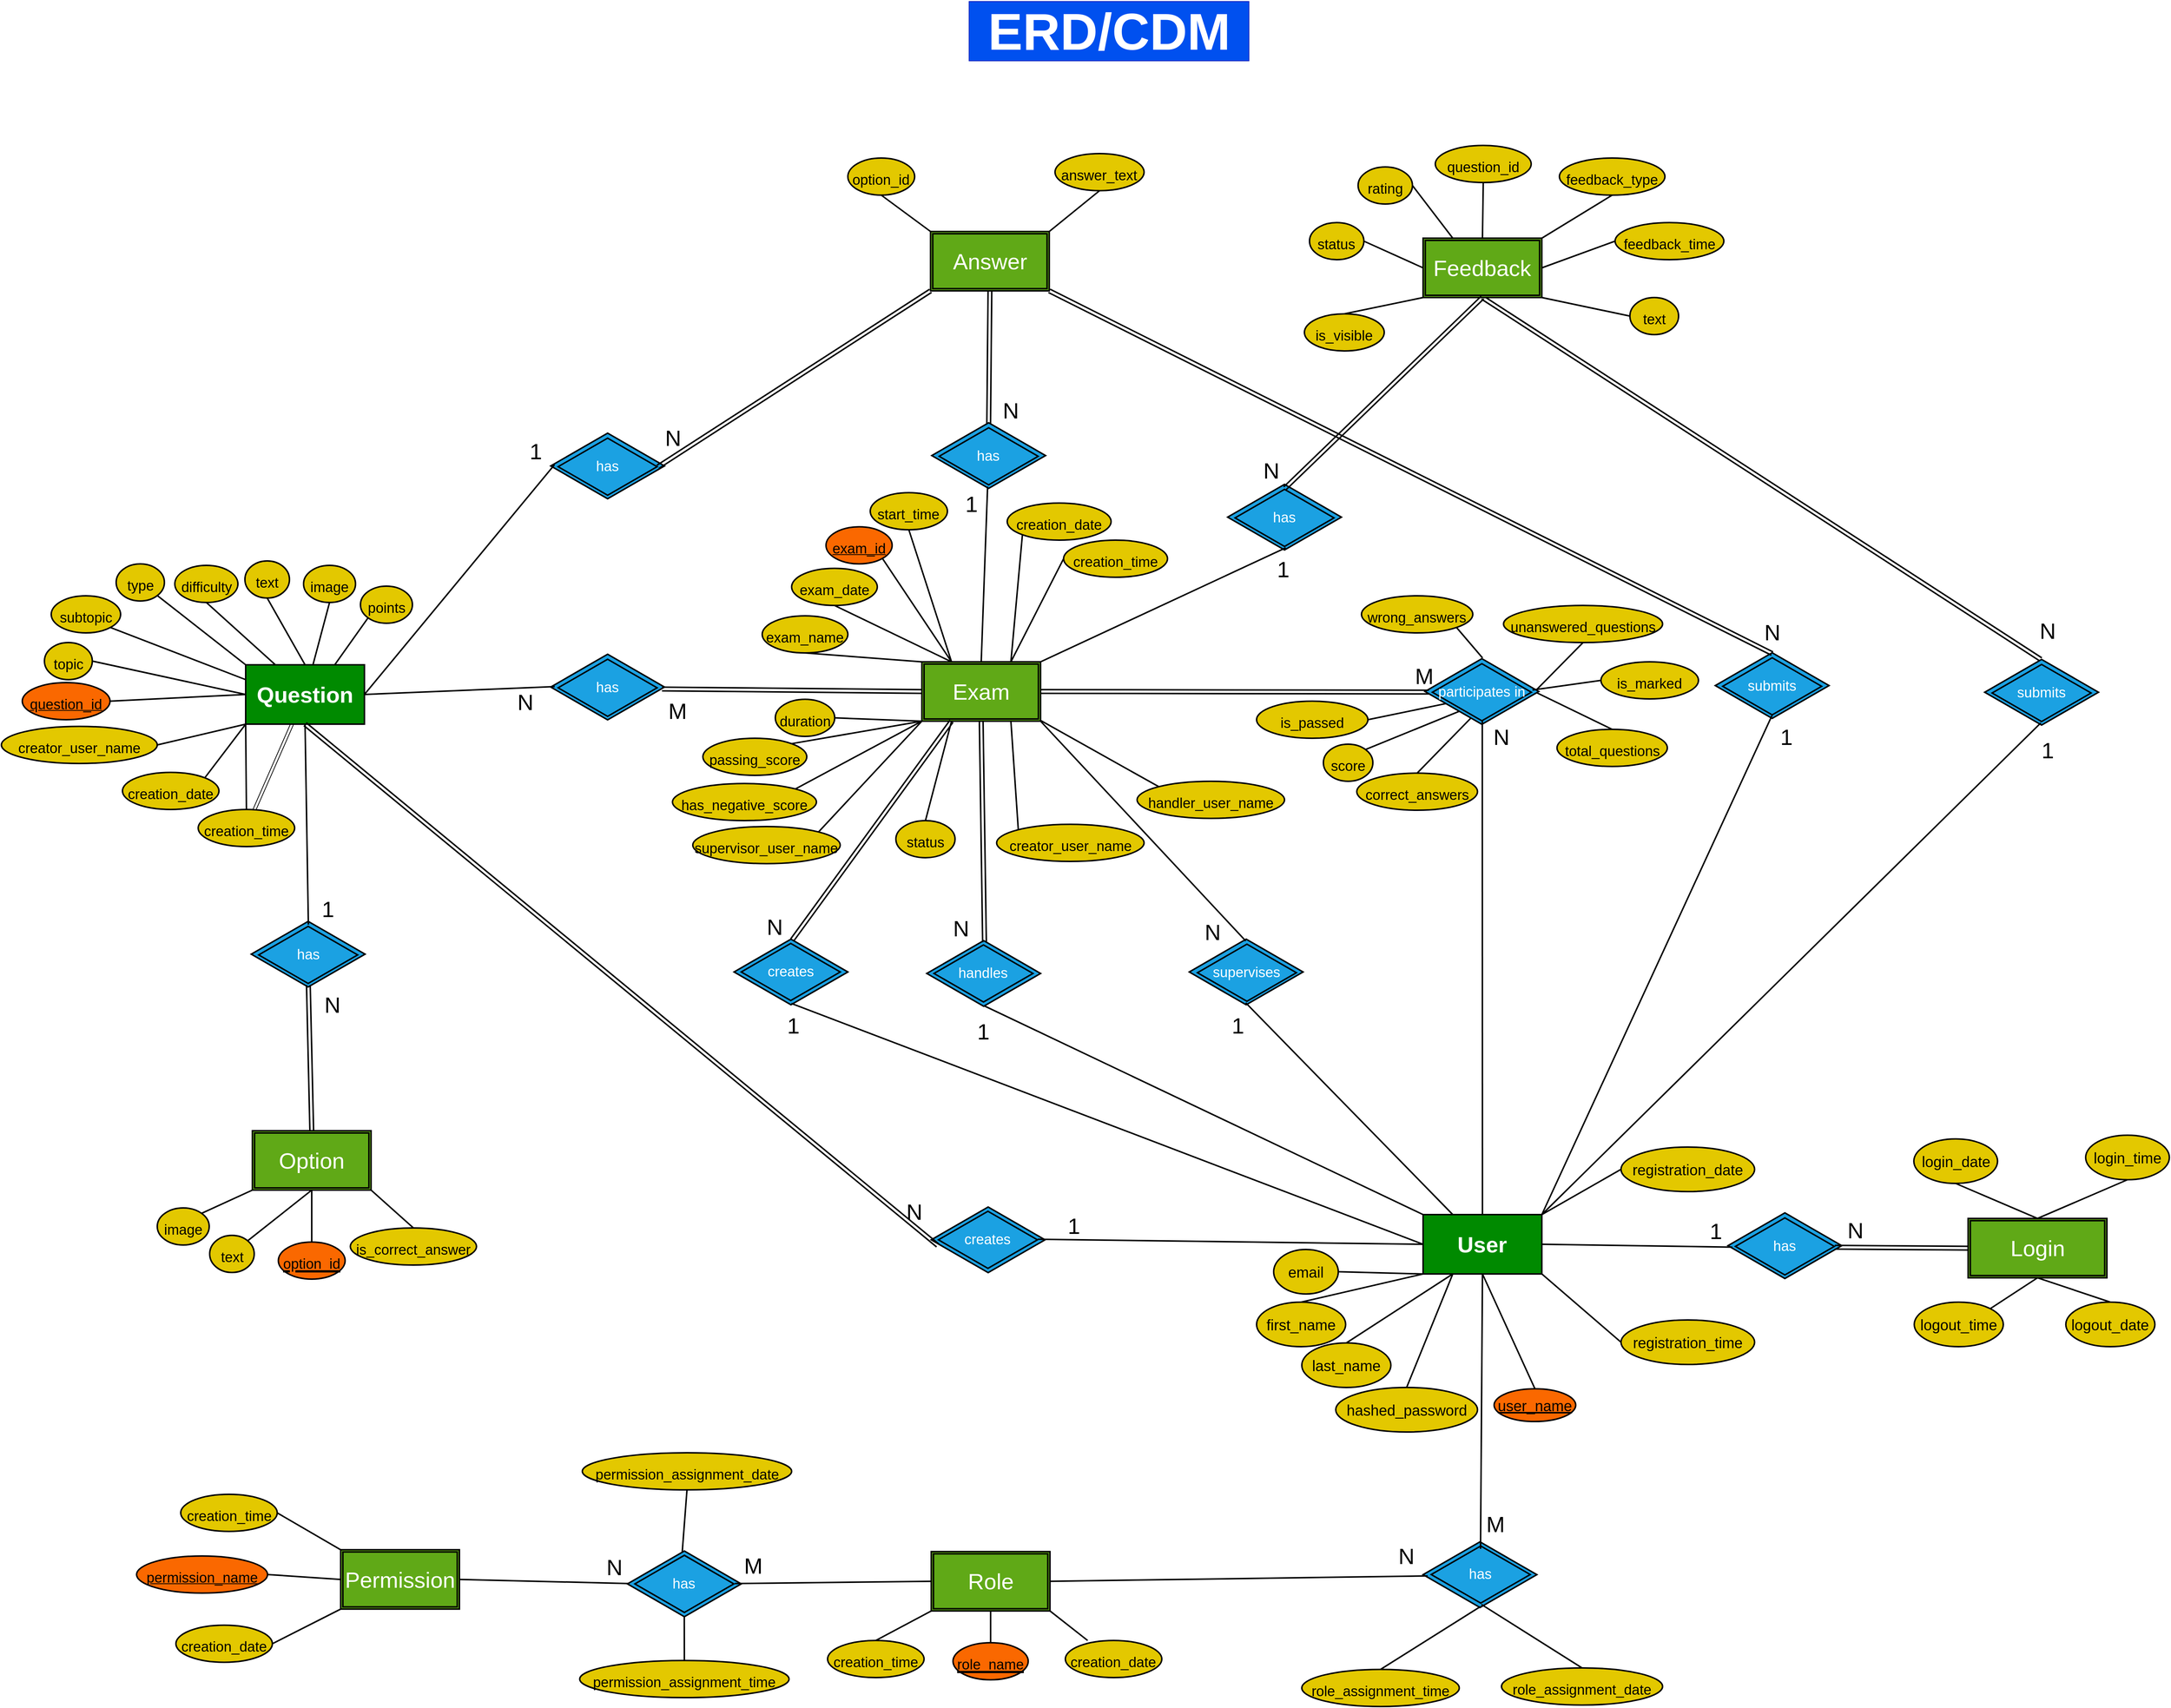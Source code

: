 <mxfile>
    <diagram id="Mh9ALNeCVeHL3GK7aMIk" name="Page-1">
        <mxGraphModel dx="1492" dy="5268" grid="0" gridSize="10" guides="1" tooltips="1" connect="1" arrows="1" fold="1" page="1" pageScale="1" pageWidth="850" pageHeight="1100" background="#ffffff" math="0" shadow="0">
            <root>
                <mxCell id="0"/>
                <mxCell id="1" parent="0"/>
                <mxCell id="746" value="" style="edgeStyle=none;shape=link;html=1;" parent="1" source="455" target="504" edge="1">
                    <mxGeometry relative="1" as="geometry"/>
                </mxCell>
                <mxCell id="455" value="&lt;font style=&quot;font-size: 30px;&quot;&gt;Question&lt;/font&gt;" style="rounded=0;whiteSpace=wrap;html=1;fontSize=30;fontStyle=1;fillColor=#008a00;fontColor=#ffffff;strokeColor=#000000;strokeWidth=2;" parent="1" vertex="1">
                    <mxGeometry x="1069" y="-3080" width="160" height="80" as="geometry"/>
                </mxCell>
                <mxCell id="456" value="&lt;span style=&quot;font-size: 19px;&quot;&gt;&lt;u&gt;question_id&lt;/u&gt;&lt;/span&gt;" style="ellipse;whiteSpace=wrap;html=1;fontSize=30;fillColor=#fa6800;fontColor=#000000;strokeColor=#000000;strokeWidth=2;" parent="1" vertex="1">
                    <mxGeometry x="768.0" y="-3056" width="118.26" height="50" as="geometry"/>
                </mxCell>
                <mxCell id="457" value="&lt;span style=&quot;font-size: 19px;&quot;&gt;difficulty&lt;/span&gt;" style="ellipse;whiteSpace=wrap;html=1;fontSize=30;fillColor=#e3c800;fontColor=#000000;strokeColor=#000000;strokeWidth=2;" parent="1" vertex="1">
                    <mxGeometry x="973.54" y="-3214" width="85" height="50" as="geometry"/>
                </mxCell>
                <mxCell id="458" value="&lt;span style=&quot;font-size: 19px;&quot;&gt;text&lt;/span&gt;" style="ellipse;whiteSpace=wrap;html=1;fontSize=30;fillColor=#e3c800;fontColor=#000000;strokeColor=#000000;strokeWidth=2;" parent="1" vertex="1">
                    <mxGeometry x="1067.99" y="-3220" width="60" height="50" as="geometry"/>
                </mxCell>
                <mxCell id="459" value="" style="endArrow=none;html=1;fontSize=30;entryX=0.5;entryY=1;entryDx=0;entryDy=0;strokeWidth=2;strokeColor=#000000;exitX=0.5;exitY=0;exitDx=0;exitDy=0;" parent="1" source="455" target="458" edge="1">
                    <mxGeometry width="50" height="50" relative="1" as="geometry">
                        <mxPoint x="1239" y="-3090" as="sourcePoint"/>
                        <mxPoint x="799.17" y="-3390" as="targetPoint"/>
                    </mxGeometry>
                </mxCell>
                <mxCell id="460" value="" style="endArrow=none;html=1;fontSize=30;entryX=0.5;entryY=1;entryDx=0;entryDy=0;exitX=0.25;exitY=0;exitDx=0;exitDy=0;strokeWidth=2;strokeColor=#000000;" parent="1" source="455" target="457" edge="1">
                    <mxGeometry width="50" height="50" relative="1" as="geometry">
                        <mxPoint x="939" y="-3005" as="sourcePoint"/>
                        <mxPoint x="1024.0" y="-3065" as="targetPoint"/>
                    </mxGeometry>
                </mxCell>
                <mxCell id="461" value="" style="endArrow=none;html=1;fontSize=30;entryX=1;entryY=0.5;entryDx=0;entryDy=0;exitX=0;exitY=0.5;exitDx=0;exitDy=0;strokeWidth=2;strokeColor=#000000;" parent="1" source="455" target="456" edge="1">
                    <mxGeometry width="50" height="50" relative="1" as="geometry">
                        <mxPoint x="1139" y="-3090" as="sourcePoint"/>
                        <mxPoint x="889.26" y="-3026" as="targetPoint"/>
                    </mxGeometry>
                </mxCell>
                <mxCell id="462" value="&lt;span style=&quot;font-size: 19px;&quot;&gt;type&lt;/span&gt;" style="ellipse;whiteSpace=wrap;html=1;fontSize=30;fillColor=#e3c800;fontColor=#000000;strokeColor=#000000;strokeWidth=2;" parent="1" vertex="1">
                    <mxGeometry x="894.5" y="-3216" width="65" height="50" as="geometry"/>
                </mxCell>
                <mxCell id="463" value="" style="endArrow=none;html=1;fontSize=30;entryX=1;entryY=1;entryDx=0;entryDy=0;exitX=0;exitY=0;exitDx=0;exitDy=0;strokeWidth=2;strokeColor=#000000;" parent="1" source="455" target="462" edge="1">
                    <mxGeometry width="50" height="50" relative="1" as="geometry">
                        <mxPoint x="999" y="-3030" as="sourcePoint"/>
                        <mxPoint x="954.0" y="-3015" as="targetPoint"/>
                    </mxGeometry>
                </mxCell>
                <mxCell id="464" value="&lt;span style=&quot;font-size: 19px;&quot;&gt;topic&lt;/span&gt;" style="ellipse;whiteSpace=wrap;html=1;fontSize=30;fillColor=#e3c800;fontColor=#000000;strokeColor=#000000;strokeWidth=2;" parent="1" vertex="1">
                    <mxGeometry x="797.87" y="-3110" width="64.51" height="50" as="geometry"/>
                </mxCell>
                <mxCell id="465" value="" style="endArrow=none;html=1;fontSize=30;entryX=1;entryY=0.5;entryDx=0;entryDy=0;exitX=0;exitY=0.5;exitDx=0;exitDy=0;strokeWidth=2;strokeColor=#000000;" parent="1" source="455" target="464" edge="1">
                    <mxGeometry width="50" height="50" relative="1" as="geometry">
                        <mxPoint x="1319" y="-3040" as="sourcePoint"/>
                        <mxPoint x="889.17" y="-3350" as="targetPoint"/>
                    </mxGeometry>
                </mxCell>
                <mxCell id="466" value="&lt;span style=&quot;font-size: 19px;&quot;&gt;image&lt;/span&gt;" style="ellipse;whiteSpace=wrap;html=1;fontSize=30;fillColor=#e3c800;fontColor=#000000;strokeColor=#000000;strokeWidth=2;" parent="1" vertex="1">
                    <mxGeometry x="1147" y="-3214" width="70" height="50" as="geometry"/>
                </mxCell>
                <mxCell id="467" value="" style="endArrow=none;html=1;fontSize=30;entryX=0.5;entryY=1;entryDx=0;entryDy=0;strokeWidth=2;strokeColor=#000000;" parent="1" source="455" target="466" edge="1">
                    <mxGeometry width="50" height="50" relative="1" as="geometry">
                        <mxPoint x="1299" y="-3050" as="sourcePoint"/>
                        <mxPoint x="909.17" y="-3360" as="targetPoint"/>
                    </mxGeometry>
                </mxCell>
                <mxCell id="468" value="Option" style="shape=ext;double=1;rounded=0;whiteSpace=wrap;html=1;fontSize=30;fillColor=#60a917;fontColor=#ffffff;strokeColor=#000000;strokeWidth=2;" parent="1" vertex="1">
                    <mxGeometry x="1078.0" y="-2452" width="160" height="80" as="geometry"/>
                </mxCell>
                <mxCell id="469" value="" style="html=1;whiteSpace=wrap;aspect=fixed;shape=isoRectangle;fontSize=19;fillColor=#1ba1e2;fontColor=#ffffff;strokeColor=#000000;strokeWidth=2;" parent="1" vertex="1">
                    <mxGeometry x="1076.54" y="-2736" width="153.33" height="92" as="geometry"/>
                </mxCell>
                <mxCell id="470" value="has" style="html=1;whiteSpace=wrap;aspect=fixed;shape=isoRectangle;fontSize=19;fillColor=#1ba1e2;fontColor=#ffffff;strokeColor=#000000;strokeWidth=2;" parent="1" vertex="1">
                    <mxGeometry x="1086.54" y="-2729" width="133.33" height="80" as="geometry"/>
                </mxCell>
                <mxCell id="471" value="" style="endArrow=none;html=1;fontSize=30;entryX=0.5;entryY=1;entryDx=0;entryDy=0;strokeWidth=2;strokeColor=#000000;exitX=0.502;exitY=-0.01;exitDx=0;exitDy=0;exitPerimeter=0;" parent="1" source="470" target="455" edge="1">
                    <mxGeometry width="50" height="50" relative="1" as="geometry">
                        <mxPoint x="1039" y="-2920" as="sourcePoint"/>
                        <mxPoint x="1009.0" y="-3030" as="targetPoint"/>
                    </mxGeometry>
                </mxCell>
                <mxCell id="472" value="" style="endArrow=none;html=1;fontSize=30;entryX=0.502;entryY=1.008;entryDx=0;entryDy=0;strokeWidth=2;strokeColor=#000000;exitX=0.5;exitY=0;exitDx=0;exitDy=0;entryPerimeter=0;shape=link;" parent="1" source="468" target="470" edge="1">
                    <mxGeometry width="50" height="50" relative="1" as="geometry">
                        <mxPoint x="1109.165" y="-2689.504" as="sourcePoint"/>
                        <mxPoint x="1109" y="-2803" as="targetPoint"/>
                    </mxGeometry>
                </mxCell>
                <mxCell id="473" value="1" style="text;html=1;align=center;verticalAlign=middle;whiteSpace=wrap;rounded=0;fontSize=30;strokeWidth=2;strokeColor=none;fontColor=#000000;" parent="1" vertex="1">
                    <mxGeometry x="1150.0" y="-2766" width="60" height="30" as="geometry"/>
                </mxCell>
                <mxCell id="474" value="N" style="text;html=1;align=center;verticalAlign=middle;whiteSpace=wrap;rounded=0;fontSize=30;strokeWidth=2;strokeColor=none;fontColor=#000000;" parent="1" vertex="1">
                    <mxGeometry x="1155.99" y="-2637" width="60" height="30" as="geometry"/>
                </mxCell>
                <mxCell id="475" value="&lt;span style=&quot;font-size: 19px;&quot;&gt;option_id&lt;/span&gt;" style="ellipse;whiteSpace=wrap;html=1;fontSize=30;fillColor=#fa6800;fontColor=#000000;strokeColor=#000000;strokeWidth=2;fontStyle=4" parent="1" vertex="1">
                    <mxGeometry x="1113" y="-2302" width="90" height="50" as="geometry"/>
                </mxCell>
                <mxCell id="476" value="" style="endArrow=none;html=1;fontSize=30;entryX=0.5;entryY=0;entryDx=0;entryDy=0;exitX=0.5;exitY=1;exitDx=0;exitDy=0;strokeWidth=2;strokeColor=#000000;" parent="1" source="468" target="475" edge="1">
                    <mxGeometry width="50" height="50" relative="1" as="geometry">
                        <mxPoint x="1113" y="-2307" as="sourcePoint"/>
                        <mxPoint x="933.17" y="-2617" as="targetPoint"/>
                    </mxGeometry>
                </mxCell>
                <mxCell id="477" value="&lt;span style=&quot;font-size: 19px;&quot;&gt;text&lt;/span&gt;" style="ellipse;whiteSpace=wrap;html=1;fontSize=30;fillColor=#e3c800;fontColor=#000000;strokeColor=#000000;strokeWidth=2;" parent="1" vertex="1">
                    <mxGeometry x="1020.5" y="-2311" width="60" height="50" as="geometry"/>
                </mxCell>
                <mxCell id="478" value="" style="endArrow=none;html=1;fontSize=30;entryX=1;entryY=0;entryDx=0;entryDy=0;strokeWidth=2;strokeColor=#000000;exitX=0.5;exitY=1;exitDx=0;exitDy=0;" parent="1" source="468" target="477" edge="1">
                    <mxGeometry width="50" height="50" relative="1" as="geometry">
                        <mxPoint x="1227.13" y="-2212" as="sourcePoint"/>
                        <mxPoint x="837.3" y="-2522" as="targetPoint"/>
                    </mxGeometry>
                </mxCell>
                <mxCell id="479" value="&lt;span style=&quot;font-size: 19px;&quot;&gt;image&lt;/span&gt;" style="ellipse;whiteSpace=wrap;html=1;fontSize=30;fillColor=#e3c800;fontColor=#000000;strokeColor=#000000;strokeWidth=2;" parent="1" vertex="1">
                    <mxGeometry x="949.87" y="-2348" width="70" height="50" as="geometry"/>
                </mxCell>
                <mxCell id="480" value="" style="endArrow=none;html=1;fontSize=30;entryX=1;entryY=0;entryDx=0;entryDy=0;strokeWidth=2;strokeColor=#000000;exitX=0;exitY=1;exitDx=0;exitDy=0;" parent="1" source="468" target="479" edge="1">
                    <mxGeometry width="50" height="50" relative="1" as="geometry">
                        <mxPoint x="1082" y="-2363" as="sourcePoint"/>
                        <mxPoint x="947.3" y="-2492" as="targetPoint"/>
                    </mxGeometry>
                </mxCell>
                <mxCell id="481" value="&lt;span style=&quot;font-size: 19px;&quot;&gt;is_&lt;/span&gt;&lt;span style=&quot;font-size: 19px;&quot;&gt;correct_&lt;/span&gt;&lt;span style=&quot;font-size: 19px;&quot;&gt;answer&lt;/span&gt;" style="ellipse;whiteSpace=wrap;html=1;fontSize=30;fillColor=#e3c800;fontColor=#000000;strokeColor=#000000;strokeWidth=2;" parent="1" vertex="1">
                    <mxGeometry x="1210" y="-2321" width="170" height="50" as="geometry"/>
                </mxCell>
                <mxCell id="482" value="" style="endArrow=none;html=1;fontSize=30;entryX=0.5;entryY=0;entryDx=0;entryDy=0;strokeWidth=2;strokeColor=#000000;exitX=1;exitY=1;exitDx=0;exitDy=0;" parent="1" source="468" target="481" edge="1">
                    <mxGeometry width="50" height="50" relative="1" as="geometry">
                        <mxPoint x="928.0" y="-2372" as="sourcePoint"/>
                        <mxPoint x="637.3" y="-2492" as="targetPoint"/>
                    </mxGeometry>
                </mxCell>
                <mxCell id="483" value="&lt;span style=&quot;font-size: 19px;&quot;&gt;points&lt;/span&gt;" style="ellipse;whiteSpace=wrap;html=1;fontSize=30;fillColor=#e3c800;fontColor=#000000;strokeColor=#000000;strokeWidth=2;" parent="1" vertex="1">
                    <mxGeometry x="1223.66" y="-3186" width="70" height="50" as="geometry"/>
                </mxCell>
                <mxCell id="484" value="" style="endArrow=none;html=1;fontSize=30;entryX=0;entryY=1;entryDx=0;entryDy=0;strokeWidth=2;strokeColor=#000000;exitX=0.75;exitY=0;exitDx=0;exitDy=0;" parent="1" source="455" target="483" edge="1">
                    <mxGeometry width="50" height="50" relative="1" as="geometry">
                        <mxPoint x="1216" y="-3117" as="sourcePoint"/>
                        <mxPoint x="543.3" y="-3140" as="targetPoint"/>
                    </mxGeometry>
                </mxCell>
                <mxCell id="485" value="Exam" style="shape=ext;double=1;rounded=0;whiteSpace=wrap;html=1;fontSize=30;fillColor=#60a917;fontColor=#ffffff;strokeColor=#000000;strokeWidth=2;" parent="1" vertex="1">
                    <mxGeometry x="1980.0" y="-3084" width="160" height="80" as="geometry"/>
                </mxCell>
                <mxCell id="486" value="" style="html=1;whiteSpace=wrap;aspect=fixed;shape=isoRectangle;fontSize=19;fillColor=#1ba1e2;fontColor=#ffffff;strokeColor=#000000;strokeWidth=2;" parent="1" vertex="1">
                    <mxGeometry x="1480.0" y="-3096" width="153.33" height="92" as="geometry"/>
                </mxCell>
                <mxCell id="487" value="has" style="html=1;whiteSpace=wrap;aspect=fixed;shape=isoRectangle;fontSize=19;fillColor=#1ba1e2;fontColor=#ffffff;strokeColor=#000000;strokeWidth=2;" parent="1" vertex="1">
                    <mxGeometry x="1490.0" y="-3089" width="133.33" height="80" as="geometry"/>
                </mxCell>
                <mxCell id="488" value="" style="endArrow=none;html=1;fontSize=30;entryX=0;entryY=0.5;entryDx=0;entryDy=0;strokeWidth=2;strokeColor=#000000;exitX=0.978;exitY=0.528;exitDx=0;exitDy=0;exitPerimeter=0;shape=link;" parent="1" source="486" target="485" edge="1">
                    <mxGeometry width="50" height="50" relative="1" as="geometry">
                        <mxPoint x="1880.165" y="-2916.504" as="sourcePoint"/>
                        <mxPoint x="1880" y="-3030" as="targetPoint"/>
                    </mxGeometry>
                </mxCell>
                <mxCell id="489" value="" style="endArrow=none;html=1;fontSize=30;strokeWidth=2;strokeColor=#000000;exitX=1;exitY=0.5;exitDx=0;exitDy=0;entryX=0.035;entryY=0.493;entryDx=0;entryDy=0;entryPerimeter=0;" parent="1" source="455" target="486" edge="1">
                    <mxGeometry width="50" height="50" relative="1" as="geometry">
                        <mxPoint x="946.997" y="-2978.424" as="sourcePoint"/>
                        <mxPoint x="1096.593" y="-3045.448" as="targetPoint"/>
                    </mxGeometry>
                </mxCell>
                <mxCell id="490" value="M" style="text;html=1;align=center;verticalAlign=middle;whiteSpace=wrap;rounded=0;fontSize=30;strokeWidth=2;strokeColor=none;fontColor=#000000;" parent="1" vertex="1">
                    <mxGeometry x="1621.0" y="-3033" width="60" height="30" as="geometry"/>
                </mxCell>
                <mxCell id="491" value="N" style="text;html=1;align=center;verticalAlign=middle;whiteSpace=wrap;rounded=0;fontSize=30;strokeWidth=2;strokeColor=none;fontColor=#000000;" parent="1" vertex="1">
                    <mxGeometry x="1416.0" y="-3045" width="60" height="30" as="geometry"/>
                </mxCell>
                <mxCell id="492" value="&lt;span style=&quot;font-size: 19px;&quot;&gt;&lt;u&gt;exam_id&lt;/u&gt;&lt;/span&gt;" style="ellipse;whiteSpace=wrap;html=1;fontSize=30;fillColor=#fa6800;fontColor=#000000;strokeColor=#000000;strokeWidth=2;" parent="1" vertex="1">
                    <mxGeometry x="1850.87" y="-3266" width="89.13" height="50" as="geometry"/>
                </mxCell>
                <mxCell id="493" value="" style="endArrow=none;html=1;fontSize=30;entryX=1;entryY=1;entryDx=0;entryDy=0;exitX=0.25;exitY=0;exitDx=0;exitDy=0;strokeWidth=2;strokeColor=#000000;" parent="1" source="485" target="492" edge="1">
                    <mxGeometry width="50" height="50" relative="1" as="geometry">
                        <mxPoint x="2066.13" y="-3095" as="sourcePoint"/>
                        <mxPoint x="2141.13" y="-3165" as="targetPoint"/>
                    </mxGeometry>
                </mxCell>
                <mxCell id="494" value="&lt;span style=&quot;font-size: 19px;&quot;&gt;exam_date&lt;/span&gt;" style="ellipse;whiteSpace=wrap;html=1;fontSize=30;fillColor=#e3c800;fontColor=#000000;strokeColor=#000000;strokeWidth=2;" parent="1" vertex="1">
                    <mxGeometry x="1804.57" y="-3210" width="115.43" height="50" as="geometry"/>
                </mxCell>
                <mxCell id="495" value="" style="endArrow=none;html=1;fontSize=30;entryX=0.5;entryY=1;entryDx=0;entryDy=0;strokeWidth=2;strokeColor=#000000;exitX=0.25;exitY=0;exitDx=0;exitDy=0;" parent="1" source="485" target="494" edge="1">
                    <mxGeometry width="50" height="50" relative="1" as="geometry">
                        <mxPoint x="1835.43" y="-3140" as="sourcePoint"/>
                        <mxPoint x="1515.6" y="-3420" as="targetPoint"/>
                    </mxGeometry>
                </mxCell>
                <mxCell id="496" value="&lt;span style=&quot;font-size: 19px;&quot;&gt;start_time&lt;/span&gt;" style="ellipse;whiteSpace=wrap;html=1;fontSize=30;fillColor=#e3c800;fontColor=#000000;strokeColor=#000000;strokeWidth=2;" parent="1" vertex="1">
                    <mxGeometry x="1910.47" y="-3312" width="104" height="50" as="geometry"/>
                </mxCell>
                <mxCell id="497" value="" style="endArrow=none;html=1;fontSize=30;entryX=0.5;entryY=1;entryDx=0;entryDy=0;strokeWidth=2;strokeColor=#000000;exitX=0.25;exitY=0;exitDx=0;exitDy=0;" parent="1" source="485" target="496" edge="1">
                    <mxGeometry width="50" height="50" relative="1" as="geometry">
                        <mxPoint x="1930.0" y="-3044" as="sourcePoint"/>
                        <mxPoint x="1425.6" y="-3380" as="targetPoint"/>
                    </mxGeometry>
                </mxCell>
                <mxCell id="498" value="&lt;span style=&quot;font-size: 19px;&quot;&gt;exam_name&lt;/span&gt;" style="ellipse;whiteSpace=wrap;html=1;fontSize=30;fillColor=#e3c800;fontColor=#000000;strokeColor=#000000;strokeWidth=2;" parent="1" vertex="1">
                    <mxGeometry x="1764.9" y="-3146" width="115.43" height="50" as="geometry"/>
                </mxCell>
                <mxCell id="499" value="" style="endArrow=none;html=1;fontSize=30;entryX=0.5;entryY=1;entryDx=0;entryDy=0;strokeWidth=2;strokeColor=#000000;exitX=0;exitY=0;exitDx=0;exitDy=0;" parent="1" source="485" target="498" edge="1">
                    <mxGeometry width="50" height="50" relative="1" as="geometry">
                        <mxPoint x="1950.0" y="-3034" as="sourcePoint"/>
                        <mxPoint x="1445.6" y="-3370" as="targetPoint"/>
                    </mxGeometry>
                </mxCell>
                <mxCell id="500" value="&lt;span style=&quot;font-size: 19px;&quot;&gt;duration&lt;/span&gt;" style="ellipse;whiteSpace=wrap;html=1;fontSize=30;fillColor=#e3c800;fontColor=#000000;strokeColor=#000000;strokeWidth=2;" parent="1" vertex="1">
                    <mxGeometry x="1782.61" y="-3033.5" width="80" height="50" as="geometry"/>
                </mxCell>
                <mxCell id="501" value="" style="endArrow=none;html=1;fontSize=30;entryX=1;entryY=0.5;entryDx=0;entryDy=0;strokeWidth=2;strokeColor=#000000;exitX=0;exitY=1;exitDx=0;exitDy=0;" parent="1" source="485" target="500" edge="1">
                    <mxGeometry width="50" height="50" relative="1" as="geometry">
                        <mxPoint x="2160.0" y="-3001" as="sourcePoint"/>
                        <mxPoint x="1545.6" y="-3247" as="targetPoint"/>
                    </mxGeometry>
                </mxCell>
                <mxCell id="502" value="&lt;span style=&quot;font-size: 19px;&quot;&gt;creation_date&lt;/span&gt;" style="ellipse;whiteSpace=wrap;html=1;fontSize=30;fillColor=#e3c800;fontColor=#000000;strokeColor=#000000;strokeWidth=2;" parent="1" vertex="1">
                    <mxGeometry x="903" y="-2935" width="130" height="50" as="geometry"/>
                </mxCell>
                <mxCell id="503" value="" style="endArrow=none;html=1;fontSize=30;entryX=1;entryY=0;entryDx=0;entryDy=0;strokeWidth=2;strokeColor=#000000;exitX=0;exitY=1;exitDx=0;exitDy=0;" parent="1" source="455" target="502" edge="1">
                    <mxGeometry width="50" height="50" relative="1" as="geometry">
                        <mxPoint x="1260.33" y="-3024.5" as="sourcePoint"/>
                        <mxPoint x="614.63" y="-3164.5" as="targetPoint"/>
                    </mxGeometry>
                </mxCell>
                <mxCell id="504" value="&lt;span style=&quot;font-size: 19px;&quot;&gt;creation_time&lt;/span&gt;" style="ellipse;whiteSpace=wrap;html=1;fontSize=30;fillColor=#e3c800;fontColor=#000000;strokeColor=#000000;strokeWidth=2;" parent="1" vertex="1">
                    <mxGeometry x="1005.0" y="-2885" width="130" height="50" as="geometry"/>
                </mxCell>
                <mxCell id="505" value="" style="endArrow=none;html=1;fontSize=30;entryX=0.5;entryY=0;entryDx=0;entryDy=0;strokeWidth=2;strokeColor=#000000;exitX=0;exitY=1;exitDx=0;exitDy=0;" parent="1" source="455" target="504" edge="1">
                    <mxGeometry width="50" height="50" relative="1" as="geometry">
                        <mxPoint x="1254" y="-3050" as="sourcePoint"/>
                        <mxPoint x="1289" y="-3002" as="targetPoint"/>
                    </mxGeometry>
                </mxCell>
                <mxCell id="506" value="&lt;span style=&quot;font-size: 19px;&quot;&gt;creation_date&lt;/span&gt;" style="ellipse;whiteSpace=wrap;html=1;fontSize=30;fillColor=#e3c800;fontColor=#000000;strokeColor=#000000;strokeWidth=2;" parent="1" vertex="1">
                    <mxGeometry x="2095" y="-3298" width="140" height="50" as="geometry"/>
                </mxCell>
                <mxCell id="507" value="" style="endArrow=none;html=1;fontSize=30;entryX=0;entryY=1;entryDx=0;entryDy=0;strokeWidth=2;strokeColor=#000000;exitX=0.75;exitY=0;exitDx=0;exitDy=0;" parent="1" source="485" target="506" edge="1">
                    <mxGeometry width="50" height="50" relative="1" as="geometry">
                        <mxPoint x="2140.0" y="-2961" as="sourcePoint"/>
                        <mxPoint x="1545.6" y="-3164" as="targetPoint"/>
                    </mxGeometry>
                </mxCell>
                <mxCell id="508" value="&lt;span style=&quot;font-size: 19px;&quot;&gt;creation_time&lt;/span&gt;" style="ellipse;whiteSpace=wrap;html=1;fontSize=30;fillColor=#e3c800;fontColor=#000000;strokeColor=#000000;strokeWidth=2;" parent="1" vertex="1">
                    <mxGeometry x="2171" y="-3248" width="140" height="50" as="geometry"/>
                </mxCell>
                <mxCell id="509" value="" style="endArrow=none;html=1;fontSize=30;entryX=0;entryY=0.5;entryDx=0;entryDy=0;strokeWidth=2;strokeColor=#000000;exitX=0.75;exitY=0;exitDx=0;exitDy=0;" parent="1" source="485" target="508" edge="1">
                    <mxGeometry width="50" height="50" relative="1" as="geometry">
                        <mxPoint x="2104.56" y="-2943" as="sourcePoint"/>
                        <mxPoint x="1510.16" y="-3103" as="targetPoint"/>
                    </mxGeometry>
                </mxCell>
                <mxCell id="510" value="&lt;span style=&quot;font-size: 19px;&quot;&gt;passing_score&lt;/span&gt;" style="ellipse;whiteSpace=wrap;html=1;fontSize=30;fillColor=#e3c800;fontColor=#000000;strokeColor=#000000;strokeWidth=2;" parent="1" vertex="1">
                    <mxGeometry x="1685" y="-2981" width="140" height="50" as="geometry"/>
                </mxCell>
                <mxCell id="511" value="" style="endArrow=none;html=1;fontSize=30;entryX=1;entryY=0;entryDx=0;entryDy=0;strokeWidth=2;strokeColor=#000000;exitX=0;exitY=1;exitDx=0;exitDy=0;" parent="1" source="485" target="510" edge="1">
                    <mxGeometry width="50" height="50" relative="1" as="geometry">
                        <mxPoint x="2150.0" y="-2944" as="sourcePoint"/>
                        <mxPoint x="1520.16" y="-3043" as="targetPoint"/>
                    </mxGeometry>
                </mxCell>
                <mxCell id="512" value="&lt;font style=&quot;font-size: 30px;&quot;&gt;User&lt;/font&gt;" style="rounded=0;whiteSpace=wrap;html=1;fontSize=30;fontStyle=1;fillColor=#008a00;fontColor=#ffffff;strokeColor=#000000;strokeWidth=2;" parent="1" vertex="1">
                    <mxGeometry x="2655.33" y="-2339" width="160" height="80" as="geometry"/>
                </mxCell>
                <mxCell id="513" value="registration_date" style="ellipse;whiteSpace=wrap;html=1;fontSize=20;fillColor=#e3c800;fontColor=#000000;strokeColor=#000000;strokeWidth=2;" parent="1" vertex="1">
                    <mxGeometry x="2922" y="-2430.0" width="180" height="60" as="geometry"/>
                </mxCell>
                <mxCell id="514" value="" style="endArrow=none;html=1;fontSize=20;entryX=1;entryY=0;entryDx=0;entryDy=0;exitX=0;exitY=0.5;exitDx=0;exitDy=0;strokeWidth=2;strokeColor=#000000;" parent="1" source="513" target="512" edge="1">
                    <mxGeometry width="50" height="50" relative="1" as="geometry">
                        <mxPoint x="3115.33" y="-1711.5" as="sourcePoint"/>
                        <mxPoint x="2655.33" y="-2037" as="targetPoint"/>
                    </mxGeometry>
                </mxCell>
                <mxCell id="515" value="first_name" style="ellipse;whiteSpace=wrap;html=1;fontSize=20;fillColor=#e3c800;fontColor=#000000;strokeColor=#000000;strokeWidth=2;" parent="1" vertex="1">
                    <mxGeometry x="2431" y="-2221" width="120" height="60" as="geometry"/>
                </mxCell>
                <mxCell id="516" value="last_name" style="ellipse;whiteSpace=wrap;html=1;fontSize=20;fillColor=#e3c800;fontColor=#000000;strokeColor=#000000;strokeWidth=2;" parent="1" vertex="1">
                    <mxGeometry x="2491.93" y="-2166" width="120" height="60" as="geometry"/>
                </mxCell>
                <mxCell id="517" value="" style="endArrow=none;html=1;fontSize=20;strokeWidth=2;strokeColor=#000000;entryX=0.5;entryY=0;entryDx=0;entryDy=0;exitX=0;exitY=1;exitDx=0;exitDy=0;" parent="1" source="512" target="515" edge="1">
                    <mxGeometry width="50" height="50" relative="1" as="geometry">
                        <mxPoint x="2762" y="-2254" as="sourcePoint"/>
                        <mxPoint x="2948" y="-2197" as="targetPoint"/>
                    </mxGeometry>
                </mxCell>
                <mxCell id="518" value="" style="endArrow=none;html=1;fontSize=20;entryX=0.5;entryY=0;entryDx=0;entryDy=0;exitX=0.25;exitY=1;exitDx=0;exitDy=0;strokeWidth=2;strokeColor=#000000;" parent="1" source="512" target="516" edge="1">
                    <mxGeometry width="50" height="50" relative="1" as="geometry">
                        <mxPoint x="2735.33" y="-2037" as="sourcePoint"/>
                        <mxPoint x="2315.33" y="-1786.5" as="targetPoint"/>
                    </mxGeometry>
                </mxCell>
                <mxCell id="519" value="hashed_password" style="ellipse;whiteSpace=wrap;html=1;fontSize=20;fillColor=#e3c800;fontColor=#000000;strokeColor=#000000;strokeWidth=2;" parent="1" vertex="1">
                    <mxGeometry x="2537.67" y="-2106" width="191" height="60" as="geometry"/>
                </mxCell>
                <mxCell id="520" value="user_name" style="ellipse;whiteSpace=wrap;html=1;fontSize=20;fontStyle=4;fillColor=#fa6800;fontColor=#000000;strokeColor=#000000;strokeWidth=2;" parent="1" vertex="1">
                    <mxGeometry x="2751" y="-2104.3" width="110" height="44.2" as="geometry"/>
                </mxCell>
                <mxCell id="521" value="&lt;span style=&quot;font-size: 19px;&quot;&gt;role_name&lt;/span&gt;" style="ellipse;whiteSpace=wrap;html=1;fontSize=30;fillColor=#fa6800;fontColor=#000000;strokeColor=#000000;strokeWidth=2;fontStyle=4" parent="1" vertex="1">
                    <mxGeometry x="2021.99" y="-1762" width="101.34" height="50" as="geometry"/>
                </mxCell>
                <mxCell id="522" value="&lt;span style=&quot;font-size: 19px;&quot;&gt;creation_date&lt;/span&gt;" style="ellipse;whiteSpace=wrap;html=1;fontSize=30;fillColor=#e3c800;fontColor=#000000;strokeColor=#000000;strokeWidth=2;" parent="1" vertex="1">
                    <mxGeometry x="2173.34" y="-1765" width="130" height="50" as="geometry"/>
                </mxCell>
                <mxCell id="523" value="Role" style="shape=ext;double=1;rounded=0;whiteSpace=wrap;html=1;fontSize=30;fillColor=#60a917;fontColor=#ffffff;strokeColor=#000000;strokeWidth=2;" parent="1" vertex="1">
                    <mxGeometry x="1992.66" y="-1884.8" width="160" height="80" as="geometry"/>
                </mxCell>
                <mxCell id="524" value="" style="endArrow=none;html=1;fontSize=20;entryX=0.5;entryY=0;entryDx=0;entryDy=0;exitX=1;exitY=1;exitDx=0;exitDy=0;startArrow=none;strokeWidth=2;strokeColor=#000000;" parent="1" source="523" edge="1">
                    <mxGeometry width="50" height="50" relative="1" as="geometry">
                        <mxPoint x="2273.49" y="-1831.05" as="sourcePoint"/>
                        <mxPoint x="2203.34" y="-1765" as="targetPoint"/>
                    </mxGeometry>
                </mxCell>
                <mxCell id="525" value="" style="endArrow=none;html=1;fontSize=20;startArrow=none;entryX=0.5;entryY=1;entryDx=0;entryDy=0;strokeWidth=2;strokeColor=#000000;" parent="1" source="521" target="523" edge="1">
                    <mxGeometry width="50" height="50" relative="1" as="geometry">
                        <mxPoint x="1867.66" y="-1854.8" as="sourcePoint"/>
                        <mxPoint x="1992.66" y="-1924.8" as="targetPoint"/>
                    </mxGeometry>
                </mxCell>
                <mxCell id="528" value="Permission" style="shape=ext;double=1;rounded=0;whiteSpace=wrap;html=1;fontSize=30;fillColor=#60a917;fontColor=#ffffff;strokeColor=#000000;strokeWidth=2;" parent="1" vertex="1">
                    <mxGeometry x="1197.0" y="-1887.3" width="160" height="80" as="geometry"/>
                </mxCell>
                <mxCell id="529" value="&lt;span style=&quot;font-size: 19px;&quot;&gt;&lt;u&gt;permission_name&lt;/u&gt;&lt;/span&gt;" style="ellipse;whiteSpace=wrap;html=1;fontSize=30;fillColor=#fa6800;fontColor=#000000;strokeColor=#000000;strokeWidth=2;" parent="1" vertex="1">
                    <mxGeometry x="922" y="-1878.9" width="176.51" height="50" as="geometry"/>
                </mxCell>
                <mxCell id="530" value="" style="endArrow=none;html=1;fontSize=30;entryX=0;entryY=0.5;entryDx=0;entryDy=0;exitX=1;exitY=0.5;exitDx=0;exitDy=0;strokeWidth=2;strokeColor=#000000;" parent="1" source="529" target="528" edge="1">
                    <mxGeometry width="50" height="50" relative="1" as="geometry">
                        <mxPoint x="1111.51" y="-1848.4" as="sourcePoint"/>
                        <mxPoint x="1147.17" y="-1881.5" as="targetPoint"/>
                    </mxGeometry>
                </mxCell>
                <mxCell id="531" value="&lt;span style=&quot;font-size: 19px;&quot;&gt;creation_date&lt;/span&gt;" style="ellipse;whiteSpace=wrap;html=1;fontSize=30;fillColor=#e3c800;fontColor=#000000;strokeColor=#000000;strokeWidth=2;" parent="1" vertex="1">
                    <mxGeometry x="975.0" y="-1785.6" width="130" height="50" as="geometry"/>
                </mxCell>
                <mxCell id="532" value="" style="endArrow=none;html=1;fontSize=30;entryX=1;entryY=0.5;entryDx=0;entryDy=0;exitX=0;exitY=1;exitDx=0;exitDy=0;strokeWidth=2;strokeColor=#000000;" parent="1" source="528" target="531" edge="1">
                    <mxGeometry width="50" height="50" relative="1" as="geometry">
                        <mxPoint x="1206.0" y="-1877.3" as="sourcePoint"/>
                        <mxPoint x="1065.0" y="-1741.5" as="targetPoint"/>
                    </mxGeometry>
                </mxCell>
                <mxCell id="533" value="M" style="text;html=1;align=center;verticalAlign=middle;whiteSpace=wrap;rounded=0;fontSize=30;strokeWidth=2;strokeColor=none;fontColor=#000000;" parent="1" vertex="1">
                    <mxGeometry x="2723.08" y="-1937" width="60" height="30" as="geometry"/>
                </mxCell>
                <mxCell id="534" value="N" style="text;html=1;align=center;verticalAlign=middle;whiteSpace=wrap;rounded=0;fontSize=30;strokeWidth=2;strokeColor=none;fontColor=#000000;" parent="1" vertex="1">
                    <mxGeometry x="1536.0" y="-1878.9" width="60" height="30" as="geometry"/>
                </mxCell>
                <mxCell id="536" value="" style="html=1;whiteSpace=wrap;aspect=fixed;shape=isoRectangle;fontSize=19;fillColor=#1ba1e2;fontColor=#ffffff;strokeColor=#000000;strokeWidth=2;" parent="1" vertex="1">
                    <mxGeometry x="2655.33" y="-1899.7" width="153.33" height="92" as="geometry"/>
                </mxCell>
                <mxCell id="537" value="has" style="html=1;whiteSpace=wrap;aspect=fixed;shape=isoRectangle;fontSize=19;fillColor=#1ba1e2;fontColor=#ffffff;strokeColor=#000000;strokeWidth=2;" parent="1" vertex="1">
                    <mxGeometry x="2666.33" y="-1893.9" width="133.33" height="80" as="geometry"/>
                </mxCell>
                <mxCell id="538" value="" style="endArrow=none;html=1;fontSize=30;exitX=0.498;exitY=0.068;exitDx=0;exitDy=0;exitPerimeter=0;entryX=0.5;entryY=1;entryDx=0;entryDy=0;strokeWidth=2;strokeColor=#000000;" parent="1" source="537" target="512" edge="1">
                    <mxGeometry width="50" height="50" relative="1" as="geometry">
                        <mxPoint x="2594.44" y="-2552.5" as="sourcePoint"/>
                        <mxPoint x="2635.65" y="-2306.5" as="targetPoint"/>
                    </mxGeometry>
                </mxCell>
                <mxCell id="539" value="" style="endArrow=none;html=1;fontSize=20;exitX=0.5;exitY=1;exitDx=0;exitDy=0;entryX=0.5;entryY=0;entryDx=0;entryDy=0;strokeWidth=2;strokeColor=#000000;" parent="1" source="512" target="520" edge="1">
                    <mxGeometry width="50" height="50" relative="1" as="geometry">
                        <mxPoint x="2815.33" y="-2037" as="sourcePoint"/>
                        <mxPoint x="2737" y="-2087" as="targetPoint"/>
                    </mxGeometry>
                </mxCell>
                <mxCell id="540" value="" style="endArrow=none;html=1;fontSize=20;exitX=0.25;exitY=1;exitDx=0;exitDy=0;entryX=0.5;entryY=0;entryDx=0;entryDy=0;strokeWidth=2;strokeColor=#000000;" parent="1" source="512" target="519" edge="1">
                    <mxGeometry width="50" height="50" relative="1" as="geometry">
                        <mxPoint x="2815.33" y="-2037" as="sourcePoint"/>
                        <mxPoint x="2675.33" y="-2146.5" as="targetPoint"/>
                    </mxGeometry>
                </mxCell>
                <mxCell id="541" value="M" style="text;html=1;align=center;verticalAlign=middle;whiteSpace=wrap;rounded=0;fontSize=30;strokeWidth=2;strokeColor=none;fontColor=#000000;" parent="1" vertex="1">
                    <mxGeometry x="1722.61" y="-1881.3" width="60" height="30" as="geometry"/>
                </mxCell>
                <mxCell id="542" value="registration_time" style="ellipse;whiteSpace=wrap;html=1;fontSize=20;fillColor=#e3c800;fontColor=#000000;strokeColor=#000000;strokeWidth=2;" parent="1" vertex="1">
                    <mxGeometry x="2922" y="-2197.0" width="180" height="60" as="geometry"/>
                </mxCell>
                <mxCell id="543" value="&lt;span style=&quot;font-size: 19px;&quot;&gt;permission_assignment_date&lt;/span&gt;" style="ellipse;whiteSpace=wrap;html=1;fontSize=30;fillColor=#e3c800;fontColor=#000000;strokeColor=#000000;strokeWidth=2;" parent="1" vertex="1">
                    <mxGeometry x="1522.57" y="-2018" width="282" height="50" as="geometry"/>
                </mxCell>
                <mxCell id="544" value="" style="endArrow=none;html=1;fontSize=20;entryX=0.5;entryY=1;entryDx=0;entryDy=0;startArrow=none;strokeWidth=2;strokeColor=#000000;exitX=0.477;exitY=-0.005;exitDx=0;exitDy=0;exitPerimeter=0;" parent="1" source="640" target="543" edge="1">
                    <mxGeometry width="50" height="50" relative="1" as="geometry">
                        <mxPoint x="1327.5" y="-1807.7" as="sourcePoint"/>
                        <mxPoint x="1057.603" y="-1996.542" as="targetPoint"/>
                    </mxGeometry>
                </mxCell>
                <mxCell id="545" value="&lt;span style=&quot;font-size: 19px;&quot;&gt;permission_assignment_time&lt;/span&gt;" style="ellipse;whiteSpace=wrap;html=1;fontSize=30;fillColor=#e3c800;fontColor=#000000;strokeColor=#000000;strokeWidth=2;" parent="1" vertex="1">
                    <mxGeometry x="1519.06" y="-1738" width="282" height="50" as="geometry"/>
                </mxCell>
                <mxCell id="546" value="" style="endArrow=none;html=1;fontSize=20;entryX=0.5;entryY=0;entryDx=0;entryDy=0;startArrow=none;strokeWidth=2;strokeColor=#000000;exitX=0.499;exitY=1.032;exitDx=0;exitDy=0;exitPerimeter=0;" parent="1" source="640" target="545" edge="1">
                    <mxGeometry width="50" height="50" relative="1" as="geometry">
                        <mxPoint x="1450.5" y="-1807.7" as="sourcePoint"/>
                        <mxPoint x="1543" y="-1726" as="targetPoint"/>
                    </mxGeometry>
                </mxCell>
                <mxCell id="547" value="&lt;span style=&quot;font-size: 19px;&quot;&gt;creation_time&lt;/span&gt;" style="ellipse;whiteSpace=wrap;html=1;fontSize=30;fillColor=#e3c800;fontColor=#000000;strokeColor=#000000;strokeWidth=2;" parent="1" vertex="1">
                    <mxGeometry x="981.51" y="-1962" width="130" height="50" as="geometry"/>
                </mxCell>
                <mxCell id="548" value="" style="endArrow=none;html=1;fontSize=30;entryX=1;entryY=0.5;entryDx=0;entryDy=0;exitX=0;exitY=0;exitDx=0;exitDy=0;strokeWidth=2;strokeColor=#000000;" parent="1" source="528" target="547" edge="1">
                    <mxGeometry width="50" height="50" relative="1" as="geometry">
                        <mxPoint x="1120.0" y="-1866.5" as="sourcePoint"/>
                        <mxPoint x="1065.0" y="-1941.3" as="targetPoint"/>
                    </mxGeometry>
                </mxCell>
                <mxCell id="549" value="&lt;span style=&quot;font-size: 19px;&quot;&gt;creation_time&lt;/span&gt;" style="ellipse;whiteSpace=wrap;html=1;fontSize=30;fillColor=#e3c800;fontColor=#000000;strokeColor=#000000;strokeWidth=2;" parent="1" vertex="1">
                    <mxGeometry x="1853" y="-1765" width="130" height="50" as="geometry"/>
                </mxCell>
                <mxCell id="550" value="" style="endArrow=none;html=1;fontSize=20;entryX=0.5;entryY=0;entryDx=0;entryDy=0;exitX=0;exitY=1;exitDx=0;exitDy=0;startArrow=none;strokeWidth=2;strokeColor=#000000;" parent="1" source="523" target="549" edge="1">
                    <mxGeometry width="50" height="50" relative="1" as="geometry">
                        <mxPoint x="1767.0" y="-1871" as="sourcePoint"/>
                        <mxPoint x="1837.603" y="-1964.742" as="targetPoint"/>
                    </mxGeometry>
                </mxCell>
                <mxCell id="551" value="" style="endArrow=none;html=1;fontSize=20;entryX=0.507;entryY=1.004;entryDx=0;entryDy=0;exitX=0.5;exitY=0;exitDx=0;exitDy=0;startArrow=none;strokeWidth=2;strokeColor=#000000;entryPerimeter=0;" parent="1" source="627" target="537" edge="1">
                    <mxGeometry width="50" height="50" relative="1" as="geometry">
                        <mxPoint x="2838.52" y="-1729" as="sourcePoint"/>
                        <mxPoint x="2804.34" y="-1807.7" as="targetPoint"/>
                    </mxGeometry>
                </mxCell>
                <mxCell id="552" value="logout_date" style="ellipse;whiteSpace=wrap;html=1;fontSize=20;fillColor=#e3c800;fontColor=#000000;strokeColor=#000000;strokeWidth=2;" parent="1" vertex="1">
                    <mxGeometry x="3521.3" y="-2221" width="120" height="60" as="geometry"/>
                </mxCell>
                <mxCell id="553" value="" style="endArrow=none;html=1;fontSize=20;entryX=0.5;entryY=0;entryDx=0;entryDy=0;exitX=0.5;exitY=1;exitDx=0;exitDy=0;strokeWidth=2;strokeColor=#000000;" parent="1" source="558" target="552" edge="1">
                    <mxGeometry width="50" height="50" relative="1" as="geometry">
                        <mxPoint x="3499.22" y="-2327.6" as="sourcePoint"/>
                        <mxPoint x="3039.22" y="-2132.1" as="targetPoint"/>
                    </mxGeometry>
                </mxCell>
                <mxCell id="554" value="login_date" style="ellipse;whiteSpace=wrap;html=1;fontSize=20;fillColor=#e3c800;fontColor=#000000;strokeColor=#000000;strokeWidth=2;fontStyle=0" parent="1" vertex="1">
                    <mxGeometry x="3316.54" y="-2441" width="112.76" height="60" as="geometry"/>
                </mxCell>
                <mxCell id="557" value="" style="endArrow=none;html=1;fontSize=20;exitX=0.5;exitY=0;exitDx=0;exitDy=0;entryX=0.5;entryY=1;entryDx=0;entryDy=0;strokeWidth=2;strokeColor=#000000;" parent="1" source="558" target="554" edge="1">
                    <mxGeometry width="50" height="50" relative="1" as="geometry">
                        <mxPoint x="3539.22" y="-2327.6" as="sourcePoint"/>
                        <mxPoint x="3439.22" y="-2437.1" as="targetPoint"/>
                    </mxGeometry>
                </mxCell>
                <mxCell id="558" value="Login" style="shape=ext;double=1;rounded=0;whiteSpace=wrap;html=1;fontSize=30;fillColor=#60a917;fontColor=#ffffff;strokeColor=#000000;strokeWidth=2;" parent="1" vertex="1">
                    <mxGeometry x="3389.65" y="-2333.8" width="187" height="80" as="geometry"/>
                </mxCell>
                <mxCell id="559" value="login_time" style="ellipse;whiteSpace=wrap;html=1;fontSize=20;fillColor=#e3c800;fontColor=#000000;strokeColor=#000000;strokeWidth=2;fontStyle=0" parent="1" vertex="1">
                    <mxGeometry x="3548.02" y="-2446" width="112.76" height="60" as="geometry"/>
                </mxCell>
                <mxCell id="560" value="" style="endArrow=none;html=1;fontSize=20;entryX=0.5;entryY=1;entryDx=0;entryDy=0;strokeWidth=2;strokeColor=#000000;exitX=0.5;exitY=0;exitDx=0;exitDy=0;" parent="1" source="558" target="559" edge="1">
                    <mxGeometry width="50" height="50" relative="1" as="geometry">
                        <mxPoint x="3549.65" y="-2232" as="sourcePoint"/>
                        <mxPoint x="3540.22" y="-2347.7" as="targetPoint"/>
                    </mxGeometry>
                </mxCell>
                <mxCell id="561" value="" style="html=1;whiteSpace=wrap;aspect=fixed;shape=isoRectangle;fontSize=19;fillColor=#1ba1e2;fontColor=#ffffff;strokeColor=#000000;strokeWidth=2;" parent="1" vertex="1">
                    <mxGeometry x="3066.11" y="-2343.1" width="153.33" height="92" as="geometry"/>
                </mxCell>
                <mxCell id="562" value="has" style="html=1;whiteSpace=wrap;aspect=fixed;shape=isoRectangle;fontSize=19;fillColor=#1ba1e2;fontColor=#ffffff;strokeColor=#000000;strokeWidth=2;" parent="1" vertex="1">
                    <mxGeometry x="3076.11" y="-2336.1" width="133.33" height="80" as="geometry"/>
                </mxCell>
                <mxCell id="563" value="logout_time" style="ellipse;whiteSpace=wrap;html=1;fontSize=20;fillColor=#e3c800;fontColor=#000000;strokeColor=#000000;strokeWidth=2;" parent="1" vertex="1">
                    <mxGeometry x="3317.06" y="-2221" width="120" height="60" as="geometry"/>
                </mxCell>
                <mxCell id="564" value="" style="endArrow=none;html=1;fontSize=20;entryX=1;entryY=0;entryDx=0;entryDy=0;exitX=0.5;exitY=1;exitDx=0;exitDy=0;strokeWidth=2;strokeColor=#000000;" parent="1" source="558" target="563" edge="1">
                    <mxGeometry width="50" height="50" relative="1" as="geometry">
                        <mxPoint x="3336.08" y="-2337.2" as="sourcePoint"/>
                        <mxPoint x="2905.65" y="-2131.5" as="targetPoint"/>
                    </mxGeometry>
                </mxCell>
                <mxCell id="565" value="" style="endArrow=none;html=1;fontSize=20;strokeWidth=2;strokeColor=#000000;exitX=1;exitY=0.5;exitDx=0;exitDy=0;entryX=0.039;entryY=0.521;entryDx=0;entryDy=0;entryPerimeter=0;" parent="1" source="512" target="561" edge="1">
                    <mxGeometry width="50" height="50" relative="1" as="geometry">
                        <mxPoint x="2654" y="-2218" as="sourcePoint"/>
                        <mxPoint x="3024" y="-2247" as="targetPoint"/>
                    </mxGeometry>
                </mxCell>
                <mxCell id="566" value="" style="endArrow=none;html=1;fontSize=20;strokeWidth=2;strokeColor=#000000;shape=link;exitX=1.004;exitY=0.514;exitDx=0;exitDy=0;exitPerimeter=0;entryX=0;entryY=0.5;entryDx=0;entryDy=0;" parent="1" source="562" target="558" edge="1">
                    <mxGeometry width="50" height="50" relative="1" as="geometry">
                        <mxPoint x="3237" y="-2236" as="sourcePoint"/>
                        <mxPoint x="3320" y="-2362" as="targetPoint"/>
                    </mxGeometry>
                </mxCell>
                <mxCell id="567" value="N" style="text;html=1;align=center;verticalAlign=middle;whiteSpace=wrap;rounded=0;fontSize=30;strokeWidth=2;strokeColor=none;fontColor=#000000;" parent="1" vertex="1">
                    <mxGeometry x="3208.0" y="-2333.1" width="60" height="30" as="geometry"/>
                </mxCell>
                <mxCell id="568" value="1" style="text;html=1;align=center;verticalAlign=middle;whiteSpace=wrap;rounded=0;fontSize=30;strokeWidth=2;strokeColor=none;fontColor=#000000;" parent="1" vertex="1">
                    <mxGeometry x="2376.0" y="-2609" width="60" height="30" as="geometry"/>
                </mxCell>
                <mxCell id="569" value="" style="endArrow=none;html=1;fontSize=20;exitX=1;exitY=0.5;exitDx=0;exitDy=0;startArrow=none;strokeWidth=2;strokeColor=#000000;entryX=0.04;entryY=0.518;entryDx=0;entryDy=0;entryPerimeter=0;" parent="1" source="523" target="536" edge="1">
                    <mxGeometry width="50" height="50" relative="1" as="geometry">
                        <mxPoint x="2167.282" y="-1874.348" as="sourcePoint"/>
                        <mxPoint x="2357.586" y="-1845.904" as="targetPoint"/>
                    </mxGeometry>
                </mxCell>
                <mxCell id="570" value="" style="endArrow=none;html=1;fontSize=20;entryX=0.035;entryY=0.496;entryDx=0;entryDy=0;exitX=1;exitY=0.5;exitDx=0;exitDy=0;startArrow=none;strokeWidth=2;strokeColor=#000000;entryPerimeter=0;" parent="1" source="528" target="639" edge="1">
                    <mxGeometry width="50" height="50" relative="1" as="geometry">
                        <mxPoint x="1399.398" y="-1885.964" as="sourcePoint"/>
                        <mxPoint x="1485.327" y="-1847.124" as="targetPoint"/>
                    </mxGeometry>
                </mxCell>
                <mxCell id="571" value="" style="endArrow=none;html=1;fontSize=20;entryX=0;entryY=0.5;entryDx=0;entryDy=0;strokeWidth=2;strokeColor=#000000;exitX=1;exitY=1;exitDx=0;exitDy=0;" parent="1" source="512" target="542" edge="1">
                    <mxGeometry width="50" height="50" relative="1" as="geometry">
                        <mxPoint x="2635.33" y="-2462" as="sourcePoint"/>
                        <mxPoint x="2610" y="-2365" as="targetPoint"/>
                    </mxGeometry>
                </mxCell>
                <mxCell id="572" value="" style="html=1;whiteSpace=wrap;aspect=fixed;shape=isoRectangle;fontSize=19;fillColor=#1ba1e2;fontColor=#ffffff;strokeColor=#000000;strokeWidth=2;" parent="1" vertex="1">
                    <mxGeometry x="1986.67" y="-2710" width="153.33" height="92" as="geometry"/>
                </mxCell>
                <mxCell id="573" value="handles" style="html=1;whiteSpace=wrap;aspect=fixed;shape=isoRectangle;fontSize=19;fillColor=#1ba1e2;fontColor=#ffffff;strokeColor=#000000;strokeWidth=2;" parent="1" vertex="1">
                    <mxGeometry x="1996.39" y="-2704" width="133.33" height="80" as="geometry"/>
                </mxCell>
                <mxCell id="574" value="" style="html=1;whiteSpace=wrap;aspect=fixed;shape=isoRectangle;fontSize=19;fillColor=#1ba1e2;fontColor=#ffffff;strokeColor=#000000;strokeWidth=2;" parent="1" vertex="1">
                    <mxGeometry x="3412" y="-3089" width="153.33" height="92" as="geometry"/>
                </mxCell>
                <mxCell id="575" value="submits" style="html=1;whiteSpace=wrap;aspect=fixed;shape=isoRectangle;fontSize=19;fillColor=#1ba1e2;fontColor=#ffffff;strokeColor=#000000;strokeWidth=2;" parent="1" vertex="1">
                    <mxGeometry x="3422" y="-3082" width="133.33" height="80" as="geometry"/>
                </mxCell>
                <mxCell id="576" value="" style="endArrow=none;html=1;fontSize=20;exitX=0.493;exitY=0.949;exitDx=0;exitDy=0;entryX=1;entryY=0;entryDx=0;entryDy=0;strokeWidth=2;strokeColor=#000000;exitPerimeter=0;" parent="1" source="574" target="512" edge="1">
                    <mxGeometry width="50" height="50" relative="1" as="geometry">
                        <mxPoint x="1912.74" y="-2583.81" as="sourcePoint"/>
                        <mxPoint x="2100.003" y="-2586.186" as="targetPoint"/>
                    </mxGeometry>
                </mxCell>
                <mxCell id="577" value="" style="endArrow=none;html=1;fontSize=20;entryX=0.493;entryY=0.019;entryDx=0;entryDy=0;strokeWidth=2;strokeColor=#000000;entryPerimeter=0;exitX=0.5;exitY=1;exitDx=0;exitDy=0;shape=link;" parent="1" source="680" target="574" edge="1">
                    <mxGeometry width="50" height="50" relative="1" as="geometry">
                        <mxPoint x="2732.39" y="-3008" as="sourcePoint"/>
                        <mxPoint x="2076.69" y="-2693.31" as="targetPoint"/>
                    </mxGeometry>
                </mxCell>
                <mxCell id="578" value="" style="endArrow=none;html=1;fontSize=20;exitX=0.5;exitY=1;exitDx=0;exitDy=0;entryX=0.507;entryY=0.043;entryDx=0;entryDy=0;strokeWidth=2;strokeColor=#000000;entryPerimeter=0;shape=link;" parent="1" source="485" target="572" edge="1">
                    <mxGeometry width="50" height="50" relative="1" as="geometry">
                        <mxPoint x="2092.932" y="-2987.692" as="sourcePoint"/>
                        <mxPoint x="2271.62" y="-2720" as="targetPoint"/>
                    </mxGeometry>
                </mxCell>
                <mxCell id="579" value="" style="endArrow=none;html=1;fontSize=20;exitX=0.508;exitY=1.046;exitDx=0;exitDy=0;strokeWidth=2;strokeColor=#000000;exitPerimeter=0;entryX=0;entryY=0;entryDx=0;entryDy=0;" parent="1" source="573" target="512" edge="1">
                    <mxGeometry width="50" height="50" relative="1" as="geometry">
                        <mxPoint x="2058.87" y="-2700" as="sourcePoint"/>
                        <mxPoint x="2606" y="-2403" as="targetPoint"/>
                    </mxGeometry>
                </mxCell>
                <mxCell id="580" value="1" style="text;html=1;align=center;verticalAlign=middle;whiteSpace=wrap;rounded=0;fontSize=30;strokeWidth=2;strokeColor=none;fontColor=#000000;" parent="1" vertex="1">
                    <mxGeometry x="1777.33" y="-2609" width="60" height="30" as="geometry"/>
                </mxCell>
                <mxCell id="582" value="N" style="text;html=1;align=center;verticalAlign=middle;whiteSpace=wrap;rounded=0;fontSize=30;strokeWidth=2;strokeColor=none;fontColor=#000000;" parent="1" vertex="1">
                    <mxGeometry x="2003.39" y="-2740" width="60" height="30" as="geometry"/>
                </mxCell>
                <mxCell id="583" value="" style="html=1;whiteSpace=wrap;aspect=fixed;shape=isoRectangle;fontSize=19;fillColor=#1ba1e2;fontColor=#ffffff;strokeColor=#000000;strokeWidth=2;" parent="1" vertex="1">
                    <mxGeometry x="2340.33" y="-2712" width="153.33" height="92" as="geometry"/>
                </mxCell>
                <mxCell id="584" value="supervises" style="html=1;whiteSpace=wrap;aspect=fixed;shape=isoRectangle;fontSize=19;fillColor=#1ba1e2;fontColor=#ffffff;strokeColor=#000000;strokeWidth=2;" parent="1" vertex="1">
                    <mxGeometry x="2351.33" y="-2705" width="133.33" height="80" as="geometry"/>
                </mxCell>
                <mxCell id="585" value="" style="endArrow=none;html=1;fontSize=20;exitX=1;exitY=1;exitDx=0;exitDy=0;entryX=0.496;entryY=0.046;entryDx=0;entryDy=0;strokeWidth=2;strokeColor=#000000;entryPerimeter=0;" parent="1" source="485" target="583" edge="1">
                    <mxGeometry width="50" height="50" relative="1" as="geometry">
                        <mxPoint x="2136.972" y="-2966.692" as="sourcePoint"/>
                        <mxPoint x="2321.66" y="-2690" as="targetPoint"/>
                    </mxGeometry>
                </mxCell>
                <mxCell id="586" value="" style="endArrow=none;html=1;fontSize=20;entryX=0.25;entryY=0;entryDx=0;entryDy=0;strokeWidth=2;strokeColor=#000000;exitX=0.496;exitY=0.952;exitDx=0;exitDy=0;exitPerimeter=0;" parent="1" source="583" target="512" edge="1">
                    <mxGeometry width="50" height="50" relative="1" as="geometry">
                        <mxPoint x="2250" y="-2580" as="sourcePoint"/>
                        <mxPoint x="2332.382" y="-2331.998" as="targetPoint"/>
                    </mxGeometry>
                </mxCell>
                <mxCell id="587" value="1" style="text;html=1;align=center;verticalAlign=middle;whiteSpace=wrap;rounded=0;fontSize=30;strokeWidth=2;strokeColor=none;fontColor=#000000;" parent="1" vertex="1">
                    <mxGeometry x="2033.06" y="-2601" width="60" height="30" as="geometry"/>
                </mxCell>
                <mxCell id="588" value="N" style="text;html=1;align=center;verticalAlign=middle;whiteSpace=wrap;rounded=0;fontSize=30;strokeWidth=2;strokeColor=none;fontColor=#000000;" parent="1" vertex="1">
                    <mxGeometry x="2342.11" y="-2735" width="60" height="30" as="geometry"/>
                </mxCell>
                <mxCell id="589" value="Answer" style="shape=ext;double=1;rounded=0;whiteSpace=wrap;html=1;fontSize=30;fillColor=#60a917;fontColor=#ffffff;strokeColor=#000000;strokeWidth=2;" parent="1" vertex="1">
                    <mxGeometry x="1991.71" y="-3664" width="160" height="80" as="geometry"/>
                </mxCell>
                <mxCell id="590" value="" style="html=1;whiteSpace=wrap;aspect=fixed;shape=isoRectangle;fontSize=19;fillColor=#1ba1e2;fontColor=#ffffff;strokeColor=#000000;strokeWidth=2;" parent="1" vertex="1">
                    <mxGeometry x="1480.0" y="-3394" width="153.33" height="92" as="geometry"/>
                </mxCell>
                <mxCell id="591" value="has" style="html=1;whiteSpace=wrap;aspect=fixed;shape=isoRectangle;fontSize=19;fillColor=#1ba1e2;fontColor=#ffffff;strokeColor=#000000;strokeWidth=2;" parent="1" vertex="1">
                    <mxGeometry x="1490.0" y="-3387" width="133.33" height="80" as="geometry"/>
                </mxCell>
                <mxCell id="592" value="" style="endArrow=none;html=1;fontSize=20;strokeWidth=2;strokeColor=#000000;shape=link;entryX=0;entryY=1;entryDx=0;entryDy=0;exitX=1.007;exitY=0.504;exitDx=0;exitDy=0;exitPerimeter=0;" parent="1" source="591" target="589" edge="1">
                    <mxGeometry width="50" height="50" relative="1" as="geometry">
                        <mxPoint x="1823" y="-3996" as="sourcePoint"/>
                        <mxPoint x="1780" y="-4969" as="targetPoint"/>
                    </mxGeometry>
                </mxCell>
                <mxCell id="593" value="N" style="text;html=1;align=center;verticalAlign=middle;whiteSpace=wrap;rounded=0;fontSize=30;strokeWidth=2;strokeColor=none;fontColor=#000000;" parent="1" vertex="1">
                    <mxGeometry x="1615.0" y="-3401" width="60" height="30" as="geometry"/>
                </mxCell>
                <mxCell id="606" value="&lt;span style=&quot;font-size: 19px;&quot;&gt;has_negative_score&lt;/span&gt;" style="ellipse;whiteSpace=wrap;html=1;fontSize=30;fillColor=#e3c800;fontColor=#000000;strokeColor=#000000;strokeWidth=2;" parent="1" vertex="1">
                    <mxGeometry x="1644" y="-2920" width="194" height="50" as="geometry"/>
                </mxCell>
                <mxCell id="607" value="" style="endArrow=none;html=1;fontSize=30;entryX=1;entryY=0;entryDx=0;entryDy=0;strokeWidth=2;strokeColor=#000000;exitX=0;exitY=1;exitDx=0;exitDy=0;" parent="1" source="485" target="606" edge="1">
                    <mxGeometry width="50" height="50" relative="1" as="geometry">
                        <mxPoint x="2168.33" y="-3007" as="sourcePoint"/>
                        <mxPoint x="1573.93" y="-3087" as="targetPoint"/>
                    </mxGeometry>
                </mxCell>
                <mxCell id="610" value="&lt;span style=&quot;font-size: 19px;&quot;&gt;option_id&lt;/span&gt;" style="ellipse;whiteSpace=wrap;html=1;fontSize=30;fillColor=#e3c800;fontColor=#000000;strokeColor=#000000;strokeWidth=2;fontStyle=0" parent="1" vertex="1">
                    <mxGeometry x="1880.33" y="-3763" width="90" height="50" as="geometry"/>
                </mxCell>
                <mxCell id="611" value="" style="endArrow=none;html=1;fontSize=30;entryX=0.5;entryY=1;entryDx=0;entryDy=0;exitX=0;exitY=0;exitDx=0;exitDy=0;strokeWidth=2;strokeColor=#000000;" parent="1" source="589" target="610" edge="1">
                    <mxGeometry width="50" height="50" relative="1" as="geometry">
                        <mxPoint x="2211.4" y="-3799" as="sourcePoint"/>
                        <mxPoint x="2066.57" y="-4004" as="targetPoint"/>
                    </mxGeometry>
                </mxCell>
                <mxCell id="612" value="&lt;span style=&quot;font-size: 19px;&quot;&gt;answer_text&lt;/span&gt;" style="ellipse;whiteSpace=wrap;html=1;fontSize=30;fillColor=#e3c800;fontColor=#000000;strokeColor=#000000;strokeWidth=2;" parent="1" vertex="1">
                    <mxGeometry x="2159.43" y="-3769" width="120" height="50" as="geometry"/>
                </mxCell>
                <mxCell id="613" value="" style="endArrow=none;html=1;fontSize=30;entryX=0.5;entryY=1;entryDx=0;entryDy=0;strokeWidth=2;strokeColor=#000000;exitX=1;exitY=0;exitDx=0;exitDy=0;" parent="1" source="589" target="612" edge="1">
                    <mxGeometry width="50" height="50" relative="1" as="geometry">
                        <mxPoint x="2483.04" y="-3754" as="sourcePoint"/>
                        <mxPoint x="2338.21" y="-4039" as="targetPoint"/>
                    </mxGeometry>
                </mxCell>
                <mxCell id="616" value="&lt;span style=&quot;font-size: 19px;&quot;&gt;score&lt;/span&gt;" style="ellipse;whiteSpace=wrap;html=1;fontSize=30;fillColor=#e3c800;fontColor=#000000;strokeColor=#000000;strokeWidth=2;" parent="1" vertex="1">
                    <mxGeometry x="2521" y="-2973" width="66.67" height="50" as="geometry"/>
                </mxCell>
                <mxCell id="617" value="" style="endArrow=none;html=1;fontSize=30;entryX=1;entryY=0;entryDx=0;entryDy=0;strokeWidth=2;strokeColor=#000000;exitX=0.285;exitY=0.812;exitDx=0;exitDy=0;exitPerimeter=0;" parent="1" source="733" target="616" edge="1">
                    <mxGeometry width="50" height="50" relative="1" as="geometry">
                        <mxPoint x="2492.805" y="-3015" as="sourcePoint"/>
                        <mxPoint x="2860.81" y="-3150" as="targetPoint"/>
                    </mxGeometry>
                </mxCell>
                <mxCell id="618" value="&lt;span style=&quot;font-size: 19px;&quot;&gt;total_questions&lt;/span&gt;" style="ellipse;whiteSpace=wrap;html=1;fontSize=30;fillColor=#e3c800;fontColor=#000000;strokeColor=#000000;strokeWidth=2;" parent="1" vertex="1">
                    <mxGeometry x="2835.76" y="-2993" width="148.67" height="50" as="geometry"/>
                </mxCell>
                <mxCell id="619" value="" style="endArrow=none;html=1;fontSize=30;entryX=0.5;entryY=0;entryDx=0;entryDy=0;strokeWidth=2;strokeColor=#000000;exitX=0.97;exitY=0.508;exitDx=0;exitDy=0;exitPerimeter=0;" parent="1" source="732" target="618" edge="1">
                    <mxGeometry width="50" height="50" relative="1" as="geometry">
                        <mxPoint x="2654.58" y="-3217" as="sourcePoint"/>
                        <mxPoint x="2926.83" y="-3232" as="targetPoint"/>
                    </mxGeometry>
                </mxCell>
                <mxCell id="620" value="&lt;span style=&quot;font-size: 19px;&quot;&gt;correct_answers&lt;/span&gt;" style="ellipse;whiteSpace=wrap;html=1;fontSize=30;fillColor=#e3c800;fontColor=#000000;strokeColor=#000000;strokeWidth=2;" parent="1" vertex="1">
                    <mxGeometry x="2566" y="-2934" width="162.67" height="50" as="geometry"/>
                </mxCell>
                <mxCell id="621" value="" style="endArrow=none;html=1;fontSize=30;entryX=0.5;entryY=0;entryDx=0;entryDy=0;strokeWidth=2;strokeColor=#000000;exitX=0.385;exitY=0.941;exitDx=0;exitDy=0;exitPerimeter=0;" parent="1" source="733" target="620" edge="1">
                    <mxGeometry width="50" height="50" relative="1" as="geometry">
                        <mxPoint x="2601.975" y="-3015" as="sourcePoint"/>
                        <mxPoint x="2954.81" y="-2985" as="targetPoint"/>
                    </mxGeometry>
                </mxCell>
                <mxCell id="622" value="&lt;span style=&quot;font-size: 19px;&quot;&gt;wrong_answers&lt;/span&gt;" style="ellipse;whiteSpace=wrap;html=1;fontSize=30;fillColor=#e3c800;fontColor=#000000;strokeColor=#000000;strokeWidth=2;" parent="1" vertex="1">
                    <mxGeometry x="2572.33" y="-3173" width="150" height="50" as="geometry"/>
                </mxCell>
                <mxCell id="623" value="&lt;span style=&quot;font-size: 19px;&quot;&gt;unanswered_questions&lt;/span&gt;" style="ellipse;whiteSpace=wrap;html=1;fontSize=30;fillColor=#e3c800;fontColor=#000000;strokeColor=#000000;strokeWidth=2;" parent="1" vertex="1">
                    <mxGeometry x="2763.72" y="-3160" width="214.28" height="50" as="geometry"/>
                </mxCell>
                <mxCell id="624" value="ERD/CDM" style="text;html=1;strokeColor=#001DBC;fillColor=#0050ef;align=center;verticalAlign=middle;whiteSpace=wrap;rounded=0;fontStyle=1;fontSize=70;fontColor=#ffffff;" parent="1" vertex="1">
                    <mxGeometry x="2043.69" y="-3974" width="377" height="80" as="geometry"/>
                </mxCell>
                <mxCell id="627" value="&lt;span style=&quot;font-size: 19px;&quot;&gt;role_assignment_date&lt;/span&gt;" style="ellipse;whiteSpace=wrap;html=1;fontSize=30;fillColor=#e3c800;fontColor=#000000;strokeColor=#000000;strokeWidth=2;" parent="1" vertex="1">
                    <mxGeometry x="2761" y="-1728" width="217" height="50" as="geometry"/>
                </mxCell>
                <mxCell id="628" value="&lt;span style=&quot;font-size: 19px;&quot;&gt;role_assignment_time&lt;/span&gt;" style="ellipse;whiteSpace=wrap;html=1;fontSize=30;fillColor=#e3c800;fontColor=#000000;strokeColor=#000000;strokeWidth=2;" parent="1" vertex="1">
                    <mxGeometry x="2491.93" y="-1726" width="212.17" height="50" as="geometry"/>
                </mxCell>
                <mxCell id="629" value="" style="endArrow=none;html=1;fontSize=20;exitX=0.5;exitY=0;exitDx=0;exitDy=0;startArrow=none;strokeWidth=2;strokeColor=#000000;entryX=0.496;entryY=1.041;entryDx=0;entryDy=0;entryPerimeter=0;" parent="1" source="628" target="537" edge="1">
                    <mxGeometry width="50" height="50" relative="1" as="geometry">
                        <mxPoint x="2549.432" y="-1732.448" as="sourcePoint"/>
                        <mxPoint x="2647" y="-1807.7" as="targetPoint"/>
                    </mxGeometry>
                </mxCell>
                <mxCell id="638" value="N" style="text;html=1;align=center;verticalAlign=middle;whiteSpace=wrap;rounded=0;fontSize=30;strokeWidth=2;strokeColor=none;fontColor=#000000;" parent="1" vertex="1">
                    <mxGeometry x="2603" y="-1893.8" width="60" height="30" as="geometry"/>
                </mxCell>
                <mxCell id="639" value="" style="html=1;whiteSpace=wrap;aspect=fixed;shape=isoRectangle;fontSize=19;fillColor=#1ba1e2;fontColor=#ffffff;strokeColor=#000000;strokeWidth=2;" parent="1" vertex="1">
                    <mxGeometry x="1583.39" y="-1887.3" width="153.33" height="92" as="geometry"/>
                </mxCell>
                <mxCell id="640" value="has" style="html=1;whiteSpace=wrap;aspect=fixed;shape=isoRectangle;fontSize=19;fillColor=#1ba1e2;fontColor=#ffffff;strokeColor=#000000;strokeWidth=2;" parent="1" vertex="1">
                    <mxGeometry x="1593.39" y="-1881.3" width="133.33" height="80" as="geometry"/>
                </mxCell>
                <mxCell id="644" value="" style="endArrow=none;html=1;fontSize=20;entryX=0;entryY=0.5;entryDx=0;entryDy=0;exitX=1.01;exitY=0.495;exitDx=0;exitDy=0;startArrow=none;strokeWidth=2;strokeColor=#000000;exitPerimeter=0;" parent="1" source="640" target="523" edge="1">
                    <mxGeometry width="50" height="50" relative="1" as="geometry">
                        <mxPoint x="1831.65" y="-1841.524" as="sourcePoint"/>
                        <mxPoint x="1961.98" y="-1816.914" as="targetPoint"/>
                    </mxGeometry>
                </mxCell>
                <mxCell id="651" value="" style="html=1;whiteSpace=wrap;aspect=fixed;shape=isoRectangle;fontSize=19;fillColor=#1ba1e2;fontColor=#ffffff;strokeColor=#000000;strokeWidth=2;" parent="1" vertex="1">
                    <mxGeometry x="1993.39" y="-3408" width="153.33" height="92" as="geometry"/>
                </mxCell>
                <mxCell id="652" value="has" style="html=1;whiteSpace=wrap;aspect=fixed;shape=isoRectangle;fontSize=19;fillColor=#1ba1e2;fontColor=#ffffff;strokeColor=#000000;strokeWidth=2;" parent="1" vertex="1">
                    <mxGeometry x="2003.39" y="-3401" width="133.33" height="80" as="geometry"/>
                </mxCell>
                <mxCell id="653" value="" style="endArrow=none;html=1;fontSize=20;entryX=0.5;entryY=0.036;entryDx=0;entryDy=0;strokeWidth=2;strokeColor=#000000;exitX=0.5;exitY=1;exitDx=0;exitDy=0;entryPerimeter=0;shape=link;" parent="1" source="589" target="651" edge="1">
                    <mxGeometry width="50" height="50" relative="1" as="geometry">
                        <mxPoint x="2116.565" y="-3748" as="sourcePoint"/>
                        <mxPoint x="2115.65" y="-4126.4" as="targetPoint"/>
                    </mxGeometry>
                </mxCell>
                <mxCell id="654" value="N" style="text;html=1;align=center;verticalAlign=middle;whiteSpace=wrap;rounded=0;fontSize=30;strokeWidth=2;strokeColor=none;fontColor=#000000;" parent="1" vertex="1">
                    <mxGeometry x="2069.72" y="-3438" width="60" height="30" as="geometry"/>
                </mxCell>
                <mxCell id="667" value="" style="endArrow=none;html=1;fontSize=20;entryX=0.5;entryY=0;entryDx=0;entryDy=0;strokeWidth=2;strokeColor=#000000;exitX=0.489;exitY=1.01;exitDx=0;exitDy=0;exitPerimeter=0;" parent="1" source="652" target="485" edge="1">
                    <mxGeometry width="50" height="50" relative="1" as="geometry">
                        <mxPoint x="2477.165" y="-3423.76" as="sourcePoint"/>
                        <mxPoint x="2475.05" y="-3216" as="targetPoint"/>
                    </mxGeometry>
                </mxCell>
                <mxCell id="668" value="1" style="text;html=1;align=center;verticalAlign=middle;whiteSpace=wrap;rounded=0;fontSize=30;strokeWidth=2;strokeColor=none;fontColor=#000000;" parent="1" vertex="1">
                    <mxGeometry x="3467.18" y="-2980" width="60" height="30" as="geometry"/>
                </mxCell>
                <mxCell id="669" value="" style="endArrow=none;html=1;fontSize=20;strokeWidth=2;strokeColor=#000000;exitX=0.033;exitY=0.482;exitDx=0;exitDy=0;exitPerimeter=0;entryX=1;entryY=0.5;entryDx=0;entryDy=0;" parent="1" source="590" target="455" edge="1">
                    <mxGeometry width="50" height="50" relative="1" as="geometry">
                        <mxPoint x="1506.003" y="-3670.002" as="sourcePoint"/>
                        <mxPoint x="1128" y="-3086" as="targetPoint"/>
                    </mxGeometry>
                </mxCell>
                <mxCell id="674" value="" style="endArrow=none;html=1;fontSize=30;entryX=0.5;entryY=1;entryDx=0;entryDy=0;strokeWidth=2;strokeColor=#000000;exitX=0.979;exitY=0.476;exitDx=0;exitDy=0;exitPerimeter=0;" parent="1" source="732" target="623" edge="1">
                    <mxGeometry width="50" height="50" relative="1" as="geometry">
                        <mxPoint x="2654.58" y="-3217" as="sourcePoint"/>
                        <mxPoint x="2637.105" y="-3313" as="targetPoint"/>
                    </mxGeometry>
                </mxCell>
                <mxCell id="675" value="" style="endArrow=none;html=1;fontSize=30;entryX=0.506;entryY=0.009;entryDx=0;entryDy=0;strokeWidth=2;strokeColor=#000000;exitX=1;exitY=1;exitDx=0;exitDy=0;entryPerimeter=0;" parent="1" source="622" target="732" edge="1">
                    <mxGeometry width="50" height="50" relative="1" as="geometry">
                        <mxPoint x="2426.025" y="-3285" as="sourcePoint"/>
                        <mxPoint x="2654.58" y="-3217" as="targetPoint"/>
                    </mxGeometry>
                </mxCell>
                <mxCell id="676" value="&lt;span style=&quot;font-size: 19px;&quot;&gt;supervisor_user_name&lt;/span&gt;" style="ellipse;whiteSpace=wrap;html=1;fontSize=30;fillColor=#e3c800;fontColor=#000000;strokeColor=#000000;strokeWidth=2;" parent="1" vertex="1">
                    <mxGeometry x="1671.38" y="-2862" width="198.67" height="50" as="geometry"/>
                </mxCell>
                <mxCell id="677" value="" style="endArrow=none;html=1;fontSize=30;entryX=1;entryY=0;entryDx=0;entryDy=0;strokeWidth=2;strokeColor=#000000;exitX=0;exitY=1;exitDx=0;exitDy=0;" parent="1" source="485" target="676" edge="1">
                    <mxGeometry width="50" height="50" relative="1" as="geometry">
                        <mxPoint x="2133.33" y="-3006" as="sourcePoint"/>
                        <mxPoint x="1567.26" y="-2913" as="targetPoint"/>
                    </mxGeometry>
                </mxCell>
                <mxCell id="678" value="&lt;span style=&quot;font-size: 19px;&quot;&gt;handler_user_name&lt;/span&gt;" style="ellipse;whiteSpace=wrap;html=1;fontSize=30;fillColor=#e3c800;fontColor=#000000;strokeColor=#000000;strokeWidth=2;" parent="1" vertex="1">
                    <mxGeometry x="2270" y="-2923" width="198.67" height="50" as="geometry"/>
                </mxCell>
                <mxCell id="679" value="" style="endArrow=none;html=1;fontSize=30;entryX=0;entryY=0;entryDx=0;entryDy=0;strokeWidth=2;strokeColor=#000000;" parent="1" target="678" edge="1">
                    <mxGeometry width="50" height="50" relative="1" as="geometry">
                        <mxPoint x="2140" y="-3005" as="sourcePoint"/>
                        <mxPoint x="1403.93" y="-2820" as="targetPoint"/>
                    </mxGeometry>
                </mxCell>
                <mxCell id="680" value="Feedback" style="shape=ext;double=1;rounded=0;whiteSpace=wrap;html=1;fontSize=30;fillColor=#60a917;fontColor=#ffffff;strokeColor=#000000;strokeWidth=2;" parent="1" vertex="1">
                    <mxGeometry x="2655.33" y="-3655" width="160" height="80" as="geometry"/>
                </mxCell>
                <mxCell id="681" value="" style="html=1;whiteSpace=wrap;aspect=fixed;shape=isoRectangle;fontSize=19;fillColor=#1ba1e2;fontColor=#ffffff;strokeColor=#000000;strokeWidth=2;" parent="1" vertex="1">
                    <mxGeometry x="2392" y="-3325" width="153.33" height="92" as="geometry"/>
                </mxCell>
                <mxCell id="682" value="has" style="html=1;whiteSpace=wrap;aspect=fixed;shape=isoRectangle;fontSize=19;fillColor=#1ba1e2;fontColor=#ffffff;strokeColor=#000000;strokeWidth=2;" parent="1" vertex="1">
                    <mxGeometry x="2402" y="-3318" width="133.33" height="80" as="geometry"/>
                </mxCell>
                <mxCell id="683" value="" style="endArrow=none;html=1;fontSize=20;entryX=1;entryY=0;entryDx=0;entryDy=0;strokeWidth=2;strokeColor=#000000;exitX=0.512;exitY=1.004;exitDx=0;exitDy=0;exitPerimeter=0;" parent="1" source="682" target="485" edge="1">
                    <mxGeometry width="50" height="50" relative="1" as="geometry">
                        <mxPoint x="2567.003" y="-3393.552" as="sourcePoint"/>
                        <mxPoint x="2732.39" y="-3088" as="targetPoint"/>
                    </mxGeometry>
                </mxCell>
                <mxCell id="684" value="" style="endArrow=none;html=1;fontSize=20;entryX=0.504;entryY=0.076;entryDx=0;entryDy=0;strokeWidth=2;strokeColor=#000000;exitX=0.5;exitY=1;exitDx=0;exitDy=0;entryPerimeter=0;shape=link;" parent="1" source="680" target="681" edge="1">
                    <mxGeometry width="50" height="50" relative="1" as="geometry">
                        <mxPoint x="2887.595" y="-3593.0" as="sourcePoint"/>
                        <mxPoint x="2886" y="-3364.32" as="targetPoint"/>
                    </mxGeometry>
                </mxCell>
                <mxCell id="686" value="N" style="text;html=1;align=center;verticalAlign=middle;whiteSpace=wrap;rounded=0;fontSize=30;strokeWidth=2;strokeColor=none;fontColor=#000000;" parent="1" vertex="1">
                    <mxGeometry x="3467.18" y="-3141.5" width="60" height="30" as="geometry"/>
                </mxCell>
                <mxCell id="687" value="&lt;span style=&quot;font-size: 19px;&quot;&gt;&lt;span&gt;feedback_type&lt;/span&gt;&lt;/span&gt;" style="ellipse;whiteSpace=wrap;html=1;fontSize=30;fillColor=#e3c800;fontColor=#000000;strokeColor=#000000;strokeWidth=2;fontStyle=0" parent="1" vertex="1">
                    <mxGeometry x="2839" y="-3763" width="142.18" height="50" as="geometry"/>
                </mxCell>
                <mxCell id="688" value="" style="endArrow=none;html=1;fontSize=30;entryX=0.5;entryY=1;entryDx=0;entryDy=0;exitX=1;exitY=0;exitDx=0;exitDy=0;strokeWidth=2;strokeColor=#000000;" parent="1" source="680" target="687" edge="1">
                    <mxGeometry width="50" height="50" relative="1" as="geometry">
                        <mxPoint x="2863" y="-3687" as="sourcePoint"/>
                        <mxPoint x="2812.43" y="-3823" as="targetPoint"/>
                    </mxGeometry>
                </mxCell>
                <mxCell id="689" value="&lt;span style=&quot;font-size: 19px;&quot;&gt;text&lt;/span&gt;" style="ellipse;whiteSpace=wrap;html=1;fontSize=30;fillColor=#e3c800;fontColor=#000000;strokeColor=#000000;strokeWidth=2;" parent="1" vertex="1">
                    <mxGeometry x="2934" y="-3575" width="65.56" height="50" as="geometry"/>
                </mxCell>
                <mxCell id="690" value="" style="endArrow=none;html=1;fontSize=30;strokeWidth=2;strokeColor=#000000;exitX=0;exitY=0.5;exitDx=0;exitDy=0;entryX=1;entryY=1;entryDx=0;entryDy=0;" parent="1" source="689" target="680" edge="1">
                    <mxGeometry width="50" height="50" relative="1" as="geometry">
                        <mxPoint x="2595.445" y="-3527" as="sourcePoint"/>
                        <mxPoint x="2761" y="-3554" as="targetPoint"/>
                    </mxGeometry>
                </mxCell>
                <mxCell id="695" value="&lt;span style=&quot;font-size: 19px;&quot;&gt;&lt;span&gt;feedback_time&lt;/span&gt;&lt;/span&gt;" style="ellipse;whiteSpace=wrap;html=1;fontSize=30;fillColor=#e3c800;fontColor=#000000;strokeColor=#000000;strokeWidth=2;fontStyle=0" parent="1" vertex="1">
                    <mxGeometry x="2914" y="-3676" width="146.56" height="50" as="geometry"/>
                </mxCell>
                <mxCell id="696" value="" style="endArrow=none;html=1;fontSize=30;entryX=1;entryY=0.5;entryDx=0;entryDy=0;strokeWidth=2;strokeColor=#000000;exitX=0;exitY=0.5;exitDx=0;exitDy=0;" parent="1" source="695" target="680" edge="1">
                    <mxGeometry width="50" height="50" relative="1" as="geometry">
                        <mxPoint x="2190.165" y="-3470" as="sourcePoint"/>
                        <mxPoint x="2427.05" y="-3569" as="targetPoint"/>
                    </mxGeometry>
                </mxCell>
                <mxCell id="697" value="&lt;span style=&quot;font-size: 19px;&quot;&gt;is_visible&lt;/span&gt;" style="ellipse;whiteSpace=wrap;html=1;fontSize=30;fillColor=#e3c800;fontColor=#000000;strokeColor=#000000;strokeWidth=2;" parent="1" vertex="1">
                    <mxGeometry x="2495.44" y="-3553" width="107.56" height="50" as="geometry"/>
                </mxCell>
                <mxCell id="698" value="" style="endArrow=none;html=1;fontSize=30;entryX=0;entryY=1;entryDx=0;entryDy=0;strokeWidth=2;strokeColor=#000000;exitX=0.5;exitY=0;exitDx=0;exitDy=0;" parent="1" source="697" target="680" edge="1">
                    <mxGeometry width="50" height="50" relative="1" as="geometry">
                        <mxPoint x="2104.005" y="-3527" as="sourcePoint"/>
                        <mxPoint x="2569.17" y="-3632" as="targetPoint"/>
                    </mxGeometry>
                </mxCell>
                <mxCell id="699" value="&lt;span style=&quot;font-size: 19px;&quot;&gt;status&lt;/span&gt;" style="ellipse;whiteSpace=wrap;html=1;fontSize=30;fillColor=#e3c800;fontColor=#000000;strokeColor=#000000;strokeWidth=2;" parent="1" vertex="1">
                    <mxGeometry x="2502.33" y="-3676" width="73.23" height="50" as="geometry"/>
                </mxCell>
                <mxCell id="700" value="" style="endArrow=none;html=1;fontSize=30;entryX=0;entryY=0.5;entryDx=0;entryDy=0;strokeWidth=2;strokeColor=#000000;exitX=1;exitY=0.5;exitDx=0;exitDy=0;" parent="1" source="699" target="680" edge="1">
                    <mxGeometry width="50" height="50" relative="1" as="geometry">
                        <mxPoint x="2051.675" y="-3595" as="sourcePoint"/>
                        <mxPoint x="2603.0" y="-3643" as="targetPoint"/>
                    </mxGeometry>
                </mxCell>
                <mxCell id="701" value="&lt;span style=&quot;font-size: 19px;&quot;&gt;rating&lt;/span&gt;" style="ellipse;whiteSpace=wrap;html=1;fontSize=30;fillColor=#e3c800;fontColor=#000000;strokeColor=#000000;strokeWidth=2;" parent="1" vertex="1">
                    <mxGeometry x="2567.77" y="-3751" width="73.23" height="50" as="geometry"/>
                </mxCell>
                <mxCell id="702" value="" style="endArrow=none;html=1;fontSize=30;entryX=0.25;entryY=0;entryDx=0;entryDy=0;strokeWidth=2;strokeColor=#000000;exitX=1;exitY=0.5;exitDx=0;exitDy=0;" parent="1" source="701" target="680" edge="1">
                    <mxGeometry width="50" height="50" relative="1" as="geometry">
                        <mxPoint x="2052.345" y="-3685" as="sourcePoint"/>
                        <mxPoint x="2656.0" y="-3705" as="targetPoint"/>
                    </mxGeometry>
                </mxCell>
                <mxCell id="703" value="&lt;span style=&quot;font-size: 19px;&quot;&gt;question_id&lt;/span&gt;" style="ellipse;whiteSpace=wrap;html=1;fontSize=30;fillColor=#e3c800;fontColor=#000000;strokeColor=#000000;strokeWidth=2;" parent="1" vertex="1">
                    <mxGeometry x="2671.77" y="-3780" width="129.23" height="50" as="geometry"/>
                </mxCell>
                <mxCell id="704" value="" style="endArrow=none;html=1;fontSize=30;entryX=0.5;entryY=0;entryDx=0;entryDy=0;strokeWidth=2;strokeColor=#000000;exitX=0.5;exitY=1;exitDx=0;exitDy=0;" parent="1" source="703" target="680" edge="1">
                    <mxGeometry width="50" height="50" relative="1" as="geometry">
                        <mxPoint x="2085.685" y="-3758" as="sourcePoint"/>
                        <mxPoint x="2688.67" y="-3728" as="targetPoint"/>
                    </mxGeometry>
                </mxCell>
                <mxCell id="705" value="" style="html=1;whiteSpace=wrap;aspect=fixed;shape=isoRectangle;fontSize=19;fillColor=#1ba1e2;fontColor=#ffffff;strokeColor=#000000;strokeWidth=2;" parent="1" vertex="1">
                    <mxGeometry x="1992.67" y="-2351" width="153.33" height="92" as="geometry"/>
                </mxCell>
                <mxCell id="706" value="creates" style="html=1;whiteSpace=wrap;aspect=fixed;shape=isoRectangle;fontSize=19;fillColor=#1ba1e2;fontColor=#ffffff;strokeColor=#000000;strokeWidth=2;" parent="1" vertex="1">
                    <mxGeometry x="2002.39" y="-2345" width="133.33" height="80" as="geometry"/>
                </mxCell>
                <mxCell id="707" value="" style="endArrow=none;html=1;fontSize=20;exitX=0.936;exitY=0.492;exitDx=0;exitDy=0;strokeWidth=2;strokeColor=#000000;exitPerimeter=0;entryX=0;entryY=0.5;entryDx=0;entryDy=0;" parent="1" source="705" target="512" edge="1">
                    <mxGeometry width="50" height="50" relative="1" as="geometry">
                        <mxPoint x="1967.352" y="-2540.32" as="sourcePoint"/>
                        <mxPoint x="2558.56" y="-2259" as="targetPoint"/>
                    </mxGeometry>
                </mxCell>
                <mxCell id="708" value="" style="endArrow=none;html=1;fontSize=20;strokeWidth=2;strokeColor=#000000;entryX=0.057;entryY=0.583;entryDx=0;entryDy=0;entryPerimeter=0;exitX=0.5;exitY=1;exitDx=0;exitDy=0;shape=link;" parent="1" source="455" target="705" edge="1">
                    <mxGeometry width="50" height="50" relative="1" as="geometry">
                        <mxPoint x="776" y="-2962" as="sourcePoint"/>
                        <mxPoint x="1552.21" y="-2376.68" as="targetPoint"/>
                    </mxGeometry>
                </mxCell>
                <mxCell id="709" value="1" style="text;html=1;align=center;verticalAlign=middle;whiteSpace=wrap;rounded=0;fontSize=30;strokeWidth=2;strokeColor=none;fontColor=#000000;" parent="1" vertex="1">
                    <mxGeometry x="3020.0" y="-2332" width="60" height="30" as="geometry"/>
                </mxCell>
                <mxCell id="710" value="N" style="text;html=1;align=center;verticalAlign=middle;whiteSpace=wrap;rounded=0;fontSize=30;strokeWidth=2;strokeColor=none;fontColor=#000000;" parent="1" vertex="1">
                    <mxGeometry x="1940.0" y="-2357.8" width="60" height="30" as="geometry"/>
                </mxCell>
                <mxCell id="711" value="&lt;span style=&quot;font-size: 19px;&quot;&gt;creator_user_name&lt;/span&gt;" style="ellipse;whiteSpace=wrap;html=1;fontSize=30;fillColor=#e3c800;fontColor=#000000;strokeColor=#000000;strokeWidth=2;" parent="1" vertex="1">
                    <mxGeometry x="739.87" y="-2997" width="210" height="50" as="geometry"/>
                </mxCell>
                <mxCell id="712" value="" style="endArrow=none;html=1;fontSize=30;entryX=1;entryY=0.5;entryDx=0;entryDy=0;strokeWidth=2;strokeColor=#000000;exitX=0;exitY=1;exitDx=0;exitDy=0;" parent="1" source="455" target="711" edge="1">
                    <mxGeometry width="50" height="50" relative="1" as="geometry">
                        <mxPoint x="1175" y="-2945" as="sourcePoint"/>
                        <mxPoint x="950.246" y="-2974.678" as="targetPoint"/>
                    </mxGeometry>
                </mxCell>
                <mxCell id="713" value="" style="html=1;whiteSpace=wrap;aspect=fixed;shape=isoRectangle;fontSize=19;fillColor=#1ba1e2;fontColor=#ffffff;strokeColor=#000000;strokeWidth=2;" parent="1" vertex="1">
                    <mxGeometry x="1727.0" y="-2712" width="153.33" height="92" as="geometry"/>
                </mxCell>
                <mxCell id="714" value="creates" style="html=1;whiteSpace=wrap;aspect=fixed;shape=isoRectangle;fontSize=19;fillColor=#1ba1e2;fontColor=#ffffff;strokeColor=#000000;strokeWidth=2;" parent="1" vertex="1">
                    <mxGeometry x="1736.72" y="-2706" width="133.33" height="80" as="geometry"/>
                </mxCell>
                <mxCell id="715" value="" style="endArrow=none;html=1;fontSize=20;exitX=0.25;exitY=1;exitDx=0;exitDy=0;entryX=0.511;entryY=0.031;entryDx=0;entryDy=0;strokeWidth=2;strokeColor=#000000;entryPerimeter=0;shape=link;" parent="1" source="485" target="713" edge="1">
                    <mxGeometry width="50" height="50" relative="1" as="geometry">
                        <mxPoint x="1957.8" y="-2962" as="sourcePoint"/>
                        <mxPoint x="1962.208" y="-2664.044" as="targetPoint"/>
                    </mxGeometry>
                </mxCell>
                <mxCell id="716" value="" style="endArrow=none;html=1;fontSize=20;exitX=0.504;exitY=0.961;exitDx=0;exitDy=0;strokeWidth=2;strokeColor=#000000;exitPerimeter=0;entryX=0;entryY=0.5;entryDx=0;entryDy=0;" parent="1" source="713" target="512" edge="1">
                    <mxGeometry width="50" height="50" relative="1" as="geometry">
                        <mxPoint x="1898.712" y="-2603" as="sourcePoint"/>
                        <mxPoint x="2489.92" y="-2321.68" as="targetPoint"/>
                    </mxGeometry>
                </mxCell>
                <mxCell id="717" value="1" style="text;html=1;align=center;verticalAlign=middle;whiteSpace=wrap;rounded=0;fontSize=30;strokeWidth=2;strokeColor=none;fontColor=#000000;" parent="1" vertex="1">
                    <mxGeometry x="2155.0" y="-2339" width="60" height="30" as="geometry"/>
                </mxCell>
                <mxCell id="718" value="N" style="text;html=1;align=center;verticalAlign=middle;whiteSpace=wrap;rounded=0;fontSize=30;strokeWidth=2;strokeColor=none;fontColor=#000000;" parent="1" vertex="1">
                    <mxGeometry x="1752.0" y="-2742" width="60" height="30" as="geometry"/>
                </mxCell>
                <mxCell id="719" value="&lt;span style=&quot;font-size: 19px;&quot;&gt;creator_user_name&lt;/span&gt;" style="ellipse;whiteSpace=wrap;html=1;fontSize=30;fillColor=#e3c800;fontColor=#000000;strokeColor=#000000;strokeWidth=2;" parent="1" vertex="1">
                    <mxGeometry x="2080.76" y="-2865" width="198.67" height="50" as="geometry"/>
                </mxCell>
                <mxCell id="720" value="" style="endArrow=none;html=1;fontSize=30;entryX=0;entryY=0;entryDx=0;entryDy=0;strokeWidth=2;strokeColor=#000000;exitX=0.75;exitY=1;exitDx=0;exitDy=0;" parent="1" source="485" target="719" edge="1">
                    <mxGeometry width="50" height="50" relative="1" as="geometry">
                        <mxPoint x="1950.76" y="-2947" as="sourcePoint"/>
                        <mxPoint x="1214.69" y="-2762" as="targetPoint"/>
                    </mxGeometry>
                </mxCell>
                <mxCell id="721" value="email" style="ellipse;whiteSpace=wrap;html=1;fontSize=20;fillColor=#e3c800;fontColor=#000000;strokeColor=#000000;strokeWidth=2;" parent="1" vertex="1">
                    <mxGeometry x="2454" y="-2292" width="87.08" height="60" as="geometry"/>
                </mxCell>
                <mxCell id="722" value="" style="endArrow=none;html=1;fontSize=20;entryX=1;entryY=0.5;entryDx=0;entryDy=0;exitX=0;exitY=1;exitDx=0;exitDy=0;strokeWidth=2;strokeColor=#000000;" parent="1" source="512" target="721" edge="1">
                    <mxGeometry width="50" height="50" relative="1" as="geometry">
                        <mxPoint x="2575.56" y="-2259" as="sourcePoint"/>
                        <mxPoint x="2115.56" y="-1786.5" as="targetPoint"/>
                    </mxGeometry>
                </mxCell>
                <mxCell id="723" value="&lt;span style=&quot;font-size: 19px;&quot;&gt;is_passed&lt;/span&gt;" style="ellipse;whiteSpace=wrap;html=1;fontSize=30;fillColor=#e3c800;fontColor=#000000;strokeColor=#000000;strokeWidth=2;" parent="1" vertex="1">
                    <mxGeometry x="2431.0" y="-3031" width="150" height="50" as="geometry"/>
                </mxCell>
                <mxCell id="724" value="" style="endArrow=none;html=1;fontSize=30;entryX=0.162;entryY=0.682;entryDx=0;entryDy=0;strokeWidth=2;strokeColor=#000000;entryPerimeter=0;exitX=1;exitY=0.5;exitDx=0;exitDy=0;" parent="1" source="723" target="733" edge="1">
                    <mxGeometry width="50" height="50" relative="1" as="geometry">
                        <mxPoint x="2587" y="-3020" as="sourcePoint"/>
                        <mxPoint x="2599.995" y="-3217" as="targetPoint"/>
                    </mxGeometry>
                </mxCell>
                <mxCell id="725" value="&lt;span style=&quot;font-size: 19px;&quot;&gt;subtopic&lt;/span&gt;" style="ellipse;whiteSpace=wrap;html=1;fontSize=30;fillColor=#e3c800;fontColor=#000000;strokeColor=#000000;strokeWidth=2;" parent="1" vertex="1">
                    <mxGeometry x="807" y="-3173" width="93.51" height="50" as="geometry"/>
                </mxCell>
                <mxCell id="726" value="" style="endArrow=none;html=1;fontSize=30;entryX=1;entryY=1;entryDx=0;entryDy=0;exitX=0;exitY=0.25;exitDx=0;exitDy=0;strokeWidth=2;strokeColor=#000000;" parent="1" source="455" target="725" edge="1">
                    <mxGeometry width="50" height="50" relative="1" as="geometry">
                        <mxPoint x="1108" y="-3086" as="sourcePoint"/>
                        <mxPoint x="928.17" y="-3396" as="targetPoint"/>
                    </mxGeometry>
                </mxCell>
                <mxCell id="727" value="&lt;span style=&quot;font-size: 19px;&quot;&gt;status&lt;/span&gt;" style="ellipse;whiteSpace=wrap;html=1;fontSize=30;fillColor=#e3c800;fontColor=#000000;strokeColor=#000000;strokeWidth=2;" parent="1" vertex="1">
                    <mxGeometry x="1945" y="-2870" width="79.76" height="50" as="geometry"/>
                </mxCell>
                <mxCell id="728" value="" style="endArrow=none;html=1;fontSize=30;entryX=0.5;entryY=0;entryDx=0;entryDy=0;strokeWidth=2;strokeColor=#000000;exitX=0.25;exitY=1;exitDx=0;exitDy=0;" parent="1" source="485" target="727" edge="1">
                    <mxGeometry width="50" height="50" relative="1" as="geometry">
                        <mxPoint x="1901.33" y="-2997" as="sourcePoint"/>
                        <mxPoint x="1016.02" y="-2755" as="targetPoint"/>
                    </mxGeometry>
                </mxCell>
                <mxCell id="729" value="1" style="text;html=1;align=center;verticalAlign=middle;whiteSpace=wrap;rounded=0;fontSize=30;strokeWidth=2;strokeColor=none;fontColor=#000000;" parent="1" vertex="1">
                    <mxGeometry x="2017.0" y="-3312" width="60" height="30" as="geometry"/>
                </mxCell>
                <mxCell id="730" value="1" style="text;html=1;align=center;verticalAlign=middle;whiteSpace=wrap;rounded=0;fontSize=30;strokeWidth=2;strokeColor=none;fontColor=#000000;" parent="1" vertex="1">
                    <mxGeometry x="2437.44" y="-3224" width="60" height="30" as="geometry"/>
                </mxCell>
                <mxCell id="731" value="N" style="text;html=1;align=center;verticalAlign=middle;whiteSpace=wrap;rounded=0;fontSize=30;strokeWidth=2;strokeColor=none;fontColor=#000000;" parent="1" vertex="1">
                    <mxGeometry x="2420.69" y="-3357" width="60" height="30" as="geometry"/>
                </mxCell>
                <mxCell id="732" value="" style="html=1;whiteSpace=wrap;aspect=fixed;shape=isoRectangle;fontSize=19;fillColor=#1ba1e2;fontColor=#ffffff;strokeColor=#000000;strokeWidth=2;" parent="1" vertex="1">
                    <mxGeometry x="2657.89" y="-3090" width="153.33" height="92" as="geometry"/>
                </mxCell>
                <mxCell id="733" value="participates in" style="html=1;whiteSpace=wrap;aspect=fixed;shape=isoRectangle;fontSize=19;fillColor=#1ba1e2;fontColor=#ffffff;strokeColor=#000000;strokeWidth=2;" parent="1" vertex="1">
                    <mxGeometry x="2667.89" y="-3083" width="133.33" height="80" as="geometry"/>
                </mxCell>
                <mxCell id="734" value="" style="endArrow=none;html=1;fontSize=20;exitX=0.504;exitY=0.985;exitDx=0;exitDy=0;entryX=0.5;entryY=0;entryDx=0;entryDy=0;strokeWidth=2;strokeColor=#000000;exitPerimeter=0;" parent="1" source="733" target="512" edge="1">
                    <mxGeometry width="50" height="50" relative="1" as="geometry">
                        <mxPoint x="2883.412" y="-3083.002" as="sourcePoint"/>
                        <mxPoint x="2550.33" y="-2419.31" as="targetPoint"/>
                    </mxGeometry>
                </mxCell>
                <mxCell id="735" value="" style="endArrow=none;html=1;fontSize=20;exitX=0.035;exitY=0.508;exitDx=0;exitDy=0;entryX=1;entryY=0.5;entryDx=0;entryDy=0;strokeWidth=2;strokeColor=#000000;exitPerimeter=0;shape=link;" parent="1" source="732" target="485" edge="1">
                    <mxGeometry width="50" height="50" relative="1" as="geometry">
                        <mxPoint x="2688.995" y="-3289.24" as="sourcePoint"/>
                        <mxPoint x="2866.59" y="-2625" as="targetPoint"/>
                    </mxGeometry>
                </mxCell>
                <mxCell id="736" value="N" style="text;html=1;align=center;verticalAlign=middle;whiteSpace=wrap;rounded=0;fontSize=30;strokeWidth=2;strokeColor=none;fontColor=#000000;" parent="1" vertex="1">
                    <mxGeometry x="2731.0" y="-2998" width="60" height="30" as="geometry"/>
                </mxCell>
                <mxCell id="737" value="M" style="text;html=1;align=center;verticalAlign=middle;whiteSpace=wrap;rounded=0;fontSize=30;strokeWidth=2;strokeColor=none;fontColor=#000000;" parent="1" vertex="1">
                    <mxGeometry x="2627.0" y="-3080" width="60" height="30" as="geometry"/>
                </mxCell>
                <mxCell id="738" value="" style="html=1;whiteSpace=wrap;aspect=fixed;shape=isoRectangle;fontSize=19;fillColor=#1ba1e2;fontColor=#ffffff;strokeColor=#000000;strokeWidth=2;" parent="1" vertex="1">
                    <mxGeometry x="3049.0" y="-3098" width="153.33" height="92" as="geometry"/>
                </mxCell>
                <mxCell id="739" value="submits" style="html=1;whiteSpace=wrap;aspect=fixed;shape=isoRectangle;fontSize=19;fillColor=#1ba1e2;fontColor=#ffffff;strokeColor=#000000;strokeWidth=2;" parent="1" vertex="1">
                    <mxGeometry x="3059.0" y="-3091" width="133.33" height="80" as="geometry"/>
                </mxCell>
                <mxCell id="740" value="" style="endArrow=none;html=1;fontSize=20;exitX=0.5;exitY=0.985;exitDx=0;exitDy=0;entryX=1;entryY=0;entryDx=0;entryDy=0;strokeWidth=2;strokeColor=#000000;exitPerimeter=0;" parent="1" source="739" target="512" edge="1">
                    <mxGeometry width="50" height="50" relative="1" as="geometry">
                        <mxPoint x="2637.273" y="-3091.996" as="sourcePoint"/>
                        <mxPoint x="2823.5" y="-2381.26" as="targetPoint"/>
                    </mxGeometry>
                </mxCell>
                <mxCell id="741" value="" style="endArrow=none;html=1;fontSize=20;exitX=1;exitY=1;exitDx=0;exitDy=0;entryX=0.5;entryY=-0.052;entryDx=0;entryDy=0;strokeWidth=2;strokeColor=#000000;entryPerimeter=0;shape=link;" parent="1" source="589" target="739" edge="1">
                    <mxGeometry width="50" height="50" relative="1" as="geometry">
                        <mxPoint x="2874.995" y="-3220" as="sourcePoint"/>
                        <mxPoint x="2868.94" y="-2549.8" as="targetPoint"/>
                    </mxGeometry>
                </mxCell>
                <mxCell id="742" value="1" style="text;html=1;align=center;verticalAlign=middle;whiteSpace=wrap;rounded=0;fontSize=30;strokeWidth=2;strokeColor=none;fontColor=#000000;" parent="1" vertex="1">
                    <mxGeometry x="3115.28" y="-2998" width="60" height="30" as="geometry"/>
                </mxCell>
                <mxCell id="744" value="N" style="text;html=1;align=center;verticalAlign=middle;whiteSpace=wrap;rounded=0;fontSize=30;strokeWidth=2;strokeColor=none;fontColor=#000000;" parent="1" vertex="1">
                    <mxGeometry x="3096.28" y="-3139" width="60" height="30" as="geometry"/>
                </mxCell>
                <mxCell id="748" value="1" style="text;html=1;align=center;verticalAlign=middle;whiteSpace=wrap;rounded=0;fontSize=30;strokeWidth=2;strokeColor=none;fontColor=#000000;" parent="1" vertex="1">
                    <mxGeometry x="1430.0" y="-3383" width="60" height="30" as="geometry"/>
                </mxCell>
                <mxCell id="749" value="&lt;span style=&quot;font-size: 19px;&quot;&gt;is_marked&lt;/span&gt;" style="ellipse;whiteSpace=wrap;html=1;fontSize=30;fillColor=#e3c800;fontColor=#000000;strokeColor=#000000;strokeWidth=2;" vertex="1" parent="1">
                    <mxGeometry x="2895" y="-3084" width="131.36" height="50" as="geometry"/>
                </mxCell>
                <mxCell id="750" value="" style="endArrow=none;html=1;fontSize=30;entryX=0;entryY=0.5;entryDx=0;entryDy=0;strokeWidth=2;strokeColor=#000000;exitX=1.011;exitY=0.462;exitDx=0;exitDy=0;exitPerimeter=0;" edge="1" parent="1" source="733" target="749">
                    <mxGeometry width="50" height="50" relative="1" as="geometry">
                        <mxPoint x="2818.0" y="-3036.208" as="sourcePoint"/>
                        <mxPoint x="2880.86" y="-3100" as="targetPoint"/>
                    </mxGeometry>
                </mxCell>
            </root>
        </mxGraphModel>
    </diagram>
</mxfile>